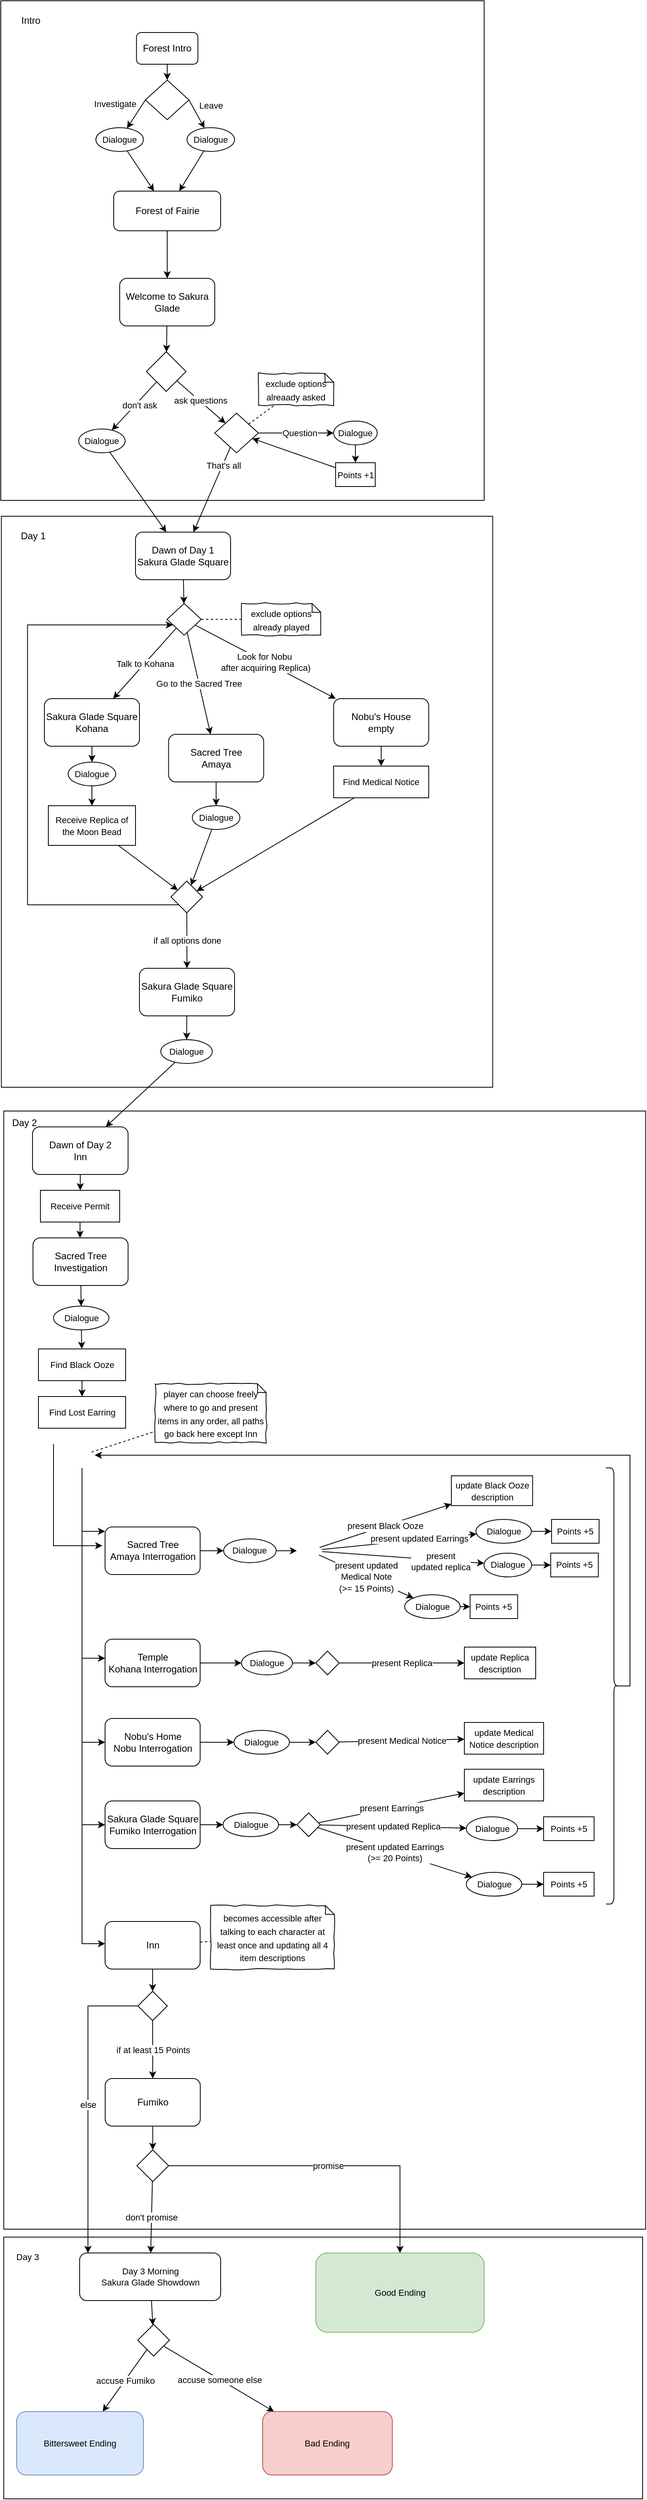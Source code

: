 <mxfile version="21.5.0" type="device">
  <diagram id="C5RBs43oDa-KdzZeNtuy" name="Page-1">
    <mxGraphModel dx="1059" dy="675" grid="1" gridSize="10" guides="1" tooltips="1" connect="1" arrows="1" fold="1" page="1" pageScale="1" pageWidth="827" pageHeight="1169" math="0" shadow="0">
      <root>
        <mxCell id="WIyWlLk6GJQsqaUBKTNV-0" />
        <mxCell id="WIyWlLk6GJQsqaUBKTNV-1" parent="WIyWlLk6GJQsqaUBKTNV-0" />
        <mxCell id="Tx0HjF_n2Jl848Rfjk3a-55" value="" style="rounded=0;whiteSpace=wrap;html=1;fontFamily=Helvetica;fontSize=11;fontColor=default;" parent="WIyWlLk6GJQsqaUBKTNV-1" vertex="1">
          <mxGeometry x="13.75" y="2850" width="806.25" height="330" as="geometry" />
        </mxCell>
        <mxCell id="T1DTE1MOMbU-z8p3hKDX-42" value="" style="rounded=0;whiteSpace=wrap;html=1;strokeColor=default;fontFamily=Helvetica;fontSize=11;fontColor=default;fillColor=default;" parent="WIyWlLk6GJQsqaUBKTNV-1" vertex="1">
          <mxGeometry x="13.75" y="1430" width="810" height="1410" as="geometry" />
        </mxCell>
        <mxCell id="7MKRyOwVHsWjaKdlt9Hi-30" value="" style="rounded=0;whiteSpace=wrap;html=1;strokeColor=default;fontFamily=Helvetica;fontSize=11;fontColor=default;fillColor=default;" parent="WIyWlLk6GJQsqaUBKTNV-1" vertex="1">
          <mxGeometry x="10.75" y="680" width="620" height="720" as="geometry" />
        </mxCell>
        <mxCell id="6UDPlUxUBq1qnUhSFTvR-61" value="" style="rounded=0;whiteSpace=wrap;html=1;shadow=0;strokeColor=default;strokeWidth=1;fontFamily=Helvetica;fontSize=12;fontColor=default;fillColor=default;" parent="WIyWlLk6GJQsqaUBKTNV-1" vertex="1">
          <mxGeometry x="10" y="30" width="610" height="630" as="geometry" />
        </mxCell>
        <mxCell id="7MKRyOwVHsWjaKdlt9Hi-7" style="edgeStyle=none;rounded=0;orthogonalLoop=1;jettySize=auto;html=1;shadow=0;labelBackgroundColor=none;strokeColor=default;strokeWidth=1;fontFamily=Helvetica;fontSize=11;fontColor=default;endArrow=classic;endFill=1;endSize=6;" parent="WIyWlLk6GJQsqaUBKTNV-1" source="WIyWlLk6GJQsqaUBKTNV-3" target="7MKRyOwVHsWjaKdlt9Hi-8" edge="1">
          <mxGeometry relative="1" as="geometry">
            <mxPoint x="220.0" y="160" as="targetPoint" />
          </mxGeometry>
        </mxCell>
        <mxCell id="WIyWlLk6GJQsqaUBKTNV-3" value="Forest Intro" style="rounded=1;whiteSpace=wrap;html=1;fontSize=12;glass=0;strokeWidth=1;shadow=0;" parent="WIyWlLk6GJQsqaUBKTNV-1" vertex="1">
          <mxGeometry x="181.25" y="70" width="77.5" height="40" as="geometry" />
        </mxCell>
        <mxCell id="WIyWlLk6GJQsqaUBKTNV-4" value="Leave" style="rounded=0;html=1;jettySize=auto;orthogonalLoop=1;fontSize=11;endArrow=classic;endFill=1;endSize=6;strokeWidth=1;shadow=0;labelBackgroundColor=none;exitX=1;exitY=0.5;exitDx=0;exitDy=0;" parent="WIyWlLk6GJQsqaUBKTNV-1" source="7MKRyOwVHsWjaKdlt9Hi-8" target="7MKRyOwVHsWjaKdlt9Hi-2" edge="1">
          <mxGeometry x="0.008" y="20" relative="1" as="geometry">
            <mxPoint y="-1" as="offset" />
            <mxPoint x="10" y="210" as="targetPoint" />
            <mxPoint x="220" y="250" as="sourcePoint" />
          </mxGeometry>
        </mxCell>
        <mxCell id="WIyWlLk6GJQsqaUBKTNV-5" value="Investigate" style="rounded=0;html=1;jettySize=auto;orthogonalLoop=1;fontSize=11;endArrow=classic;endFill=1;endSize=6;strokeWidth=1;shadow=0;labelBackgroundColor=none;exitX=0;exitY=0.5;exitDx=0;exitDy=0;" parent="WIyWlLk6GJQsqaUBKTNV-1" source="7MKRyOwVHsWjaKdlt9Hi-8" target="7MKRyOwVHsWjaKdlt9Hi-0" edge="1">
          <mxGeometry x="0.116" y="-30" relative="1" as="geometry">
            <mxPoint y="1" as="offset" />
            <mxPoint x="20" y="210" as="targetPoint" />
            <mxPoint x="265" y="205" as="sourcePoint" />
          </mxGeometry>
        </mxCell>
        <mxCell id="6UDPlUxUBq1qnUhSFTvR-5" style="rounded=0;orthogonalLoop=1;jettySize=auto;html=1;fontFamily=Helvetica;fontSize=12;fontColor=default;endArrow=classic;endFill=1;" parent="WIyWlLk6GJQsqaUBKTNV-1" source="WIyWlLk6GJQsqaUBKTNV-11" target="6UDPlUxUBq1qnUhSFTvR-36" edge="1">
          <mxGeometry relative="1" as="geometry">
            <mxPoint x="220" y="340" as="targetPoint" />
          </mxGeometry>
        </mxCell>
        <mxCell id="WIyWlLk6GJQsqaUBKTNV-11" value="Forest of Fairie" style="rounded=1;whiteSpace=wrap;html=1;fontSize=12;glass=0;strokeWidth=1;shadow=0;" parent="WIyWlLk6GJQsqaUBKTNV-1" vertex="1">
          <mxGeometry x="152.5" y="270" width="135" height="50" as="geometry" />
        </mxCell>
        <mxCell id="6UDPlUxUBq1qnUhSFTvR-2" value="Intro" style="text;strokeColor=none;align=center;fillColor=none;html=1;verticalAlign=middle;whiteSpace=wrap;rounded=0;" parent="WIyWlLk6GJQsqaUBKTNV-1" vertex="1">
          <mxGeometry x="17.5" y="40" width="60" height="30" as="geometry" />
        </mxCell>
        <mxCell id="6UDPlUxUBq1qnUhSFTvR-9" value="You look weird! What are you?" style="shape=connector;rounded=0;orthogonalLoop=1;jettySize=auto;html=1;shadow=0;labelBackgroundColor=none;strokeColor=default;strokeWidth=1;fontFamily=Helvetica;fontSize=11;fontColor=default;endArrow=block;endFill=0;endSize=8;exitX=1;exitY=0.5;exitDx=0;exitDy=0;exitPerimeter=0;" parent="WIyWlLk6GJQsqaUBKTNV-1" edge="1">
          <mxGeometry x="1" y="73" relative="1" as="geometry">
            <mxPoint x="270.241" y="430.196" as="targetPoint" />
            <mxPoint x="5" y="12" as="offset" />
          </mxGeometry>
        </mxCell>
        <mxCell id="6UDPlUxUBq1qnUhSFTvR-19" value="You&#39;re... a talking mushroom?" style="shape=connector;rounded=0;orthogonalLoop=1;jettySize=auto;html=1;shadow=0;labelBackgroundColor=none;strokeColor=default;strokeWidth=1;fontFamily=Helvetica;fontSize=11;fontColor=default;endArrow=block;endFill=0;endSize=8;exitX=0;exitY=0.5;exitDx=0;exitDy=0;exitPerimeter=0;" parent="WIyWlLk6GJQsqaUBKTNV-1" edge="1">
          <mxGeometry x="1" y="-42" relative="1" as="geometry">
            <mxPoint x="-4" y="4" as="offset" />
            <mxPoint x="164.047" y="430.336" as="targetPoint" />
          </mxGeometry>
        </mxCell>
        <mxCell id="6UDPlUxUBq1qnUhSFTvR-33" value="A little help would be nice" style="shape=connector;rounded=0;orthogonalLoop=1;jettySize=auto;html=1;shadow=0;labelBackgroundColor=none;strokeColor=default;strokeWidth=1;fontFamily=Helvetica;fontSize=12;fontColor=default;endArrow=block;endFill=0;endSize=8;exitX=0;exitY=0.5;exitDx=0;exitDy=0;" parent="WIyWlLk6GJQsqaUBKTNV-1" edge="1">
          <mxGeometry x="1" y="-56" relative="1" as="geometry">
            <mxPoint x="-3" y="4" as="offset" />
            <mxPoint x="175.067" y="585.127" as="targetPoint" />
          </mxGeometry>
        </mxCell>
        <mxCell id="6UDPlUxUBq1qnUhSFTvR-41" style="shape=connector;rounded=0;orthogonalLoop=1;jettySize=auto;html=1;shadow=0;labelBackgroundColor=none;strokeColor=default;strokeWidth=1;fontFamily=Helvetica;fontSize=12;fontColor=default;endArrow=classic;endFill=1;endSize=6;" parent="WIyWlLk6GJQsqaUBKTNV-1" source="6UDPlUxUBq1qnUhSFTvR-36" target="6UDPlUxUBq1qnUhSFTvR-42" edge="1">
          <mxGeometry relative="1" as="geometry">
            <mxPoint x="218.79" y="822.5" as="targetPoint" />
          </mxGeometry>
        </mxCell>
        <mxCell id="6UDPlUxUBq1qnUhSFTvR-36" value="Welcome to Sakura Glade" style="whiteSpace=wrap;html=1;rounded=1;shadow=0;strokeWidth=1;" parent="WIyWlLk6GJQsqaUBKTNV-1" vertex="1">
          <mxGeometry x="160.04" y="380" width="120" height="60" as="geometry" />
        </mxCell>
        <mxCell id="6UDPlUxUBq1qnUhSFTvR-44" value="" style="shape=connector;rounded=0;orthogonalLoop=1;jettySize=auto;html=1;shadow=0;labelBackgroundColor=none;strokeColor=default;strokeWidth=1;fontFamily=Helvetica;fontSize=12;fontColor=default;endArrow=classic;endFill=1;endSize=6;" parent="WIyWlLk6GJQsqaUBKTNV-1" source="6UDPlUxUBq1qnUhSFTvR-42" target="7MKRyOwVHsWjaKdlt9Hi-23" edge="1">
          <mxGeometry x="0.117" y="28" relative="1" as="geometry">
            <mxPoint x="1" as="offset" />
            <mxPoint x="340.219" y="582.5" as="targetPoint" />
          </mxGeometry>
        </mxCell>
        <mxCell id="Tx0HjF_n2Jl848Rfjk3a-66" value="don&#39;t ask" style="edgeLabel;html=1;align=center;verticalAlign=middle;resizable=0;points=[];fontSize=11;fontFamily=Helvetica;fontColor=default;" parent="6UDPlUxUBq1qnUhSFTvR-44" vertex="1" connectable="0">
          <mxGeometry x="-0.139" y="4" relative="1" as="geometry">
            <mxPoint as="offset" />
          </mxGeometry>
        </mxCell>
        <mxCell id="6UDPlUxUBq1qnUhSFTvR-49" value="&lt;font style=&quot;font-size: 11px;&quot;&gt;&lt;br&gt;&lt;/font&gt;" style="shape=connector;rounded=0;orthogonalLoop=1;jettySize=auto;html=1;shadow=0;labelBackgroundColor=none;strokeColor=default;strokeWidth=1;fontFamily=Helvetica;fontSize=12;fontColor=default;endArrow=classic;endFill=1;endSize=6;" parent="WIyWlLk6GJQsqaUBKTNV-1" source="6UDPlUxUBq1qnUhSFTvR-42" target="6UDPlUxUBq1qnUhSFTvR-50" edge="1">
          <mxGeometry x="0.137" y="2" relative="1" as="geometry">
            <mxPoint x="218.79" y="862.5" as="targetPoint" />
            <mxPoint as="offset" />
          </mxGeometry>
        </mxCell>
        <mxCell id="Tx0HjF_n2Jl848Rfjk3a-68" value="ask questions" style="edgeLabel;html=1;align=center;verticalAlign=middle;resizable=0;points=[];fontSize=11;fontFamily=Helvetica;fontColor=default;" parent="6UDPlUxUBq1qnUhSFTvR-49" vertex="1" connectable="0">
          <mxGeometry x="-0.048" y="1" relative="1" as="geometry">
            <mxPoint as="offset" />
          </mxGeometry>
        </mxCell>
        <mxCell id="6UDPlUxUBq1qnUhSFTvR-42" value="" style="rhombus;whiteSpace=wrap;html=1;shadow=0;strokeColor=default;strokeWidth=1;fontFamily=Helvetica;fontSize=12;fontColor=default;fillColor=default;" parent="WIyWlLk6GJQsqaUBKTNV-1" vertex="1">
          <mxGeometry x="193.79" y="472.5" width="50" height="50" as="geometry" />
        </mxCell>
        <mxCell id="6UDPlUxUBq1qnUhSFTvR-47" value="" style="shape=connector;rounded=0;orthogonalLoop=1;jettySize=auto;html=1;shadow=0;labelBackgroundColor=none;strokeColor=default;strokeWidth=1;fontFamily=Helvetica;fontSize=12;fontColor=default;endArrow=classic;endFill=1;endSize=6;" parent="WIyWlLk6GJQsqaUBKTNV-1" source="7MKRyOwVHsWjaKdlt9Hi-23" target="6UDPlUxUBq1qnUhSFTvR-63" edge="1">
          <mxGeometry relative="1" as="geometry">
            <mxPoint x="355.766" y="960" as="sourcePoint" />
            <mxPoint x="236.778" y="1030" as="targetPoint" />
          </mxGeometry>
        </mxCell>
        <mxCell id="6UDPlUxUBq1qnUhSFTvR-51" value="&lt;font style=&quot;font-size: 11px;&quot;&gt;&lt;br&gt;&lt;/font&gt;" style="shape=connector;rounded=0;orthogonalLoop=1;jettySize=auto;html=1;shadow=0;labelBackgroundColor=none;strokeColor=default;strokeWidth=1;fontFamily=Helvetica;fontSize=12;fontColor=default;endArrow=classic;endFill=1;endSize=6;" parent="WIyWlLk6GJQsqaUBKTNV-1" source="6UDPlUxUBq1qnUhSFTvR-50" target="6UDPlUxUBq1qnUhSFTvR-63" edge="1">
          <mxGeometry x="-0.339" y="23" relative="1" as="geometry">
            <mxPoint as="offset" />
            <mxPoint x="208.75" y="1030" as="targetPoint" />
          </mxGeometry>
        </mxCell>
        <mxCell id="Tx0HjF_n2Jl848Rfjk3a-39" value="That&#39;s all" style="edgeLabel;html=1;align=center;verticalAlign=middle;resizable=0;points=[];fontSize=11;fontFamily=Helvetica;fontColor=default;" parent="6UDPlUxUBq1qnUhSFTvR-51" vertex="1" connectable="0">
          <mxGeometry x="-0.589" y="1" relative="1" as="geometry">
            <mxPoint as="offset" />
          </mxGeometry>
        </mxCell>
        <mxCell id="6UDPlUxUBq1qnUhSFTvR-54" value="" style="shape=connector;rounded=0;orthogonalLoop=1;jettySize=auto;html=1;shadow=0;labelBackgroundColor=none;strokeColor=default;strokeWidth=1;fontFamily=Helvetica;fontSize=12;fontColor=default;endArrow=classic;endFill=1;endSize=6;" parent="WIyWlLk6GJQsqaUBKTNV-1" source="6UDPlUxUBq1qnUhSFTvR-50" target="7MKRyOwVHsWjaKdlt9Hi-22" edge="1">
          <mxGeometry x="-0.366" y="14" relative="1" as="geometry">
            <mxPoint as="offset" />
            <mxPoint x="522.53" y="605" as="targetPoint" />
          </mxGeometry>
        </mxCell>
        <mxCell id="Tx0HjF_n2Jl848Rfjk3a-36" value="Question" style="edgeLabel;html=1;align=center;verticalAlign=middle;resizable=0;points=[];fontSize=11;fontFamily=Helvetica;fontColor=default;" parent="6UDPlUxUBq1qnUhSFTvR-54" vertex="1" connectable="0">
          <mxGeometry x="0.085" relative="1" as="geometry">
            <mxPoint as="offset" />
          </mxGeometry>
        </mxCell>
        <mxCell id="6UDPlUxUBq1qnUhSFTvR-50" value="" style="rhombus;whiteSpace=wrap;html=1;shadow=0;strokeColor=default;strokeWidth=1;fontFamily=Helvetica;fontSize=12;fontColor=default;fillColor=default;" parent="WIyWlLk6GJQsqaUBKTNV-1" vertex="1">
          <mxGeometry x="280.04" y="550" width="55" height="50" as="geometry" />
        </mxCell>
        <mxCell id="6UDPlUxUBq1qnUhSFTvR-55" style="shape=connector;rounded=0;orthogonalLoop=1;jettySize=auto;html=1;shadow=0;labelBackgroundColor=none;strokeColor=default;strokeWidth=1;fontFamily=Helvetica;fontSize=12;fontColor=default;endArrow=classic;endFill=1;endSize=6;" parent="WIyWlLk6GJQsqaUBKTNV-1" source="7MKRyOwVHsWjaKdlt9Hi-22" target="7MKRyOwVHsWjaKdlt9Hi-24" edge="1">
          <mxGeometry relative="1" as="geometry">
            <mxPoint x="417.53" y="575" as="targetPoint" />
            <mxPoint x="472.583" y="585" as="sourcePoint" />
          </mxGeometry>
        </mxCell>
        <mxCell id="6UDPlUxUBq1qnUhSFTvR-62" value="Day 1" style="text;html=1;strokeColor=none;fillColor=none;align=center;verticalAlign=middle;whiteSpace=wrap;rounded=0;fontSize=12;fontFamily=Helvetica;fontColor=default;" parent="WIyWlLk6GJQsqaUBKTNV-1" vertex="1">
          <mxGeometry x="20.75" y="690" width="60" height="30" as="geometry" />
        </mxCell>
        <mxCell id="6UDPlUxUBq1qnUhSFTvR-64" style="shape=connector;rounded=0;orthogonalLoop=1;jettySize=auto;html=1;shadow=0;labelBackgroundColor=none;strokeColor=default;strokeWidth=1;fontFamily=Helvetica;fontSize=12;fontColor=default;endArrow=classic;endFill=1;endSize=6;" parent="WIyWlLk6GJQsqaUBKTNV-1" source="6UDPlUxUBq1qnUhSFTvR-63" target="T1DTE1MOMbU-z8p3hKDX-0" edge="1">
          <mxGeometry relative="1" as="geometry">
            <mxPoint x="246.75" y="780" as="targetPoint" />
          </mxGeometry>
        </mxCell>
        <mxCell id="6UDPlUxUBq1qnUhSFTvR-63" value="Dawn of Day 1&lt;br&gt;Sakura Glade Square" style="rounded=1;whiteSpace=wrap;html=1;shadow=0;strokeColor=default;strokeWidth=1;fontFamily=Helvetica;fontSize=12;fontColor=default;fillColor=default;" parent="WIyWlLk6GJQsqaUBKTNV-1" vertex="1">
          <mxGeometry x="180" y="700" width="120" height="60" as="geometry" />
        </mxCell>
        <mxCell id="7MKRyOwVHsWjaKdlt9Hi-4" style="edgeStyle=none;shape=connector;rounded=0;orthogonalLoop=1;jettySize=auto;html=1;shadow=0;labelBackgroundColor=none;strokeColor=default;strokeWidth=1;fontFamily=Helvetica;fontSize=11;fontColor=default;endArrow=classic;endFill=1;endSize=6;" parent="WIyWlLk6GJQsqaUBKTNV-1" source="7MKRyOwVHsWjaKdlt9Hi-0" target="WIyWlLk6GJQsqaUBKTNV-11" edge="1">
          <mxGeometry relative="1" as="geometry" />
        </mxCell>
        <mxCell id="7MKRyOwVHsWjaKdlt9Hi-0" value="Dialogue" style="ellipse;whiteSpace=wrap;html=1;fontFamily=Helvetica;fontSize=11;fontColor=default;" parent="WIyWlLk6GJQsqaUBKTNV-1" vertex="1">
          <mxGeometry x="130" y="190" width="60" height="30" as="geometry" />
        </mxCell>
        <mxCell id="7MKRyOwVHsWjaKdlt9Hi-5" style="edgeStyle=none;shape=connector;rounded=0;orthogonalLoop=1;jettySize=auto;html=1;shadow=0;labelBackgroundColor=none;strokeColor=default;strokeWidth=1;fontFamily=Helvetica;fontSize=11;fontColor=default;endArrow=classic;endFill=1;endSize=6;" parent="WIyWlLk6GJQsqaUBKTNV-1" source="7MKRyOwVHsWjaKdlt9Hi-2" target="WIyWlLk6GJQsqaUBKTNV-11" edge="1">
          <mxGeometry relative="1" as="geometry" />
        </mxCell>
        <mxCell id="7MKRyOwVHsWjaKdlt9Hi-2" value="Dialogue" style="ellipse;whiteSpace=wrap;html=1;fontFamily=Helvetica;fontSize=11;fontColor=default;" parent="WIyWlLk6GJQsqaUBKTNV-1" vertex="1">
          <mxGeometry x="245" y="190" width="60" height="30" as="geometry" />
        </mxCell>
        <mxCell id="7MKRyOwVHsWjaKdlt9Hi-8" value="" style="rhombus;whiteSpace=wrap;html=1;fontFamily=Helvetica;fontSize=11;fontColor=default;" parent="WIyWlLk6GJQsqaUBKTNV-1" vertex="1">
          <mxGeometry x="192.5" y="130" width="55" height="50" as="geometry" />
        </mxCell>
        <mxCell id="7MKRyOwVHsWjaKdlt9Hi-22" value="Dialogue" style="ellipse;whiteSpace=wrap;html=1;strokeColor=default;fontFamily=Helvetica;fontSize=11;fontColor=default;fillColor=default;" parent="WIyWlLk6GJQsqaUBKTNV-1" vertex="1">
          <mxGeometry x="430.04" y="560" width="55" height="30" as="geometry" />
        </mxCell>
        <mxCell id="7MKRyOwVHsWjaKdlt9Hi-23" value="Dialogue" style="ellipse;whiteSpace=wrap;html=1;strokeColor=default;fontFamily=Helvetica;fontSize=11;fontColor=default;fillColor=default;" parent="WIyWlLk6GJQsqaUBKTNV-1" vertex="1">
          <mxGeometry x="108.32" y="570" width="58.57" height="30" as="geometry" />
        </mxCell>
        <mxCell id="7MKRyOwVHsWjaKdlt9Hi-25" style="edgeStyle=none;shape=connector;rounded=0;orthogonalLoop=1;jettySize=auto;html=1;shadow=0;labelBackgroundColor=none;strokeColor=default;strokeWidth=1;fontFamily=Helvetica;fontSize=11;fontColor=default;endArrow=classic;endFill=1;endSize=6;" parent="WIyWlLk6GJQsqaUBKTNV-1" source="7MKRyOwVHsWjaKdlt9Hi-24" target="6UDPlUxUBq1qnUhSFTvR-50" edge="1">
          <mxGeometry relative="1" as="geometry" />
        </mxCell>
        <mxCell id="7MKRyOwVHsWjaKdlt9Hi-24" value="Points +1" style="rounded=0;whiteSpace=wrap;html=1;strokeColor=default;fontFamily=Helvetica;fontSize=11;fontColor=default;fillColor=default;" parent="WIyWlLk6GJQsqaUBKTNV-1" vertex="1">
          <mxGeometry x="432.54" y="612.5" width="50" height="30" as="geometry" />
        </mxCell>
        <mxCell id="T1DTE1MOMbU-z8p3hKDX-4" value="Talk to Kohana" style="edgeStyle=none;shape=connector;rounded=0;orthogonalLoop=1;jettySize=auto;html=1;labelBackgroundColor=default;strokeColor=default;fontFamily=Helvetica;fontSize=11;fontColor=default;endArrow=classic;" parent="WIyWlLk6GJQsqaUBKTNV-1" source="T1DTE1MOMbU-z8p3hKDX-0" target="T1DTE1MOMbU-z8p3hKDX-9" edge="1">
          <mxGeometry relative="1" as="geometry">
            <mxPoint x="161.418" y="900" as="targetPoint" />
          </mxGeometry>
        </mxCell>
        <mxCell id="T1DTE1MOMbU-z8p3hKDX-7" value="Go to the Sacred Tree" style="edgeStyle=none;shape=connector;rounded=0;orthogonalLoop=1;jettySize=auto;html=1;labelBackgroundColor=default;strokeColor=default;fontFamily=Helvetica;fontSize=11;fontColor=default;endArrow=classic;" parent="WIyWlLk6GJQsqaUBKTNV-1" source="T1DTE1MOMbU-z8p3hKDX-0" target="T1DTE1MOMbU-z8p3hKDX-8" edge="1">
          <mxGeometry relative="1" as="geometry">
            <mxPoint x="383.75" y="910" as="targetPoint" />
          </mxGeometry>
        </mxCell>
        <mxCell id="T1DTE1MOMbU-z8p3hKDX-15" value="Look for Nobu&amp;nbsp;&lt;br&gt;after acquiring Replica)" style="edgeStyle=none;shape=connector;rounded=0;orthogonalLoop=1;jettySize=auto;html=1;labelBackgroundColor=default;strokeColor=default;fontFamily=Helvetica;fontSize=11;fontColor=default;endArrow=classic;" parent="WIyWlLk6GJQsqaUBKTNV-1" source="T1DTE1MOMbU-z8p3hKDX-0" target="T1DTE1MOMbU-z8p3hKDX-16" edge="1">
          <mxGeometry x="-0.001" relative="1" as="geometry">
            <mxPoint x="603.75" y="910" as="targetPoint" />
            <mxPoint as="offset" />
          </mxGeometry>
        </mxCell>
        <mxCell id="T1DTE1MOMbU-z8p3hKDX-0" value="" style="rhombus;whiteSpace=wrap;html=1;fontSize=11;" parent="WIyWlLk6GJQsqaUBKTNV-1" vertex="1">
          <mxGeometry x="219.75" y="790" width="43.25" height="40" as="geometry" />
        </mxCell>
        <mxCell id="T1DTE1MOMbU-z8p3hKDX-13" style="edgeStyle=none;shape=connector;rounded=0;orthogonalLoop=1;jettySize=auto;html=1;labelBackgroundColor=default;strokeColor=default;fontFamily=Helvetica;fontSize=11;fontColor=default;endArrow=classic;" parent="WIyWlLk6GJQsqaUBKTNV-1" source="T1DTE1MOMbU-z8p3hKDX-8" target="T1DTE1MOMbU-z8p3hKDX-14" edge="1">
          <mxGeometry relative="1" as="geometry">
            <mxPoint x="353.75" y="1040" as="targetPoint" />
          </mxGeometry>
        </mxCell>
        <mxCell id="T1DTE1MOMbU-z8p3hKDX-8" value="&lt;font style=&quot;font-size: 12px;&quot;&gt;Sacred Tree&lt;br&gt;Amaya&lt;/font&gt;" style="rounded=1;whiteSpace=wrap;html=1;fontFamily=Helvetica;fontSize=11;fontColor=default;" parent="WIyWlLk6GJQsqaUBKTNV-1" vertex="1">
          <mxGeometry x="221.75" y="955" width="120" height="60" as="geometry" />
        </mxCell>
        <mxCell id="T1DTE1MOMbU-z8p3hKDX-11" style="edgeStyle=none;shape=connector;rounded=0;orthogonalLoop=1;jettySize=auto;html=1;labelBackgroundColor=default;strokeColor=default;fontFamily=Helvetica;fontSize=11;fontColor=default;endArrow=classic;" parent="WIyWlLk6GJQsqaUBKTNV-1" source="T1DTE1MOMbU-z8p3hKDX-9" target="T1DTE1MOMbU-z8p3hKDX-12" edge="1">
          <mxGeometry relative="1" as="geometry">
            <mxPoint x="123.748" y="1050" as="targetPoint" />
          </mxGeometry>
        </mxCell>
        <mxCell id="T1DTE1MOMbU-z8p3hKDX-9" value="&lt;font style=&quot;font-size: 12px;&quot;&gt;Sakura Glade Square&lt;br&gt;Kohana&lt;/font&gt;" style="rounded=1;whiteSpace=wrap;html=1;fontFamily=Helvetica;fontSize=11;fontColor=default;" parent="WIyWlLk6GJQsqaUBKTNV-1" vertex="1">
          <mxGeometry x="64.998" y="910" width="120" height="60" as="geometry" />
        </mxCell>
        <mxCell id="T1DTE1MOMbU-z8p3hKDX-20" style="edgeStyle=none;shape=connector;rounded=0;orthogonalLoop=1;jettySize=auto;html=1;labelBackgroundColor=default;strokeColor=default;fontFamily=Helvetica;fontSize=11;fontColor=default;endArrow=classic;" parent="WIyWlLk6GJQsqaUBKTNV-1" source="T1DTE1MOMbU-z8p3hKDX-12" target="dj7vZ8H88N9FHxcjNUMn-37" edge="1">
          <mxGeometry relative="1" as="geometry">
            <mxPoint x="-96.25" y="1010" as="targetPoint" />
          </mxGeometry>
        </mxCell>
        <mxCell id="T1DTE1MOMbU-z8p3hKDX-12" value="Dialogue" style="ellipse;whiteSpace=wrap;html=1;fontFamily=Helvetica;fontSize=11;fontColor=default;" parent="WIyWlLk6GJQsqaUBKTNV-1" vertex="1">
          <mxGeometry x="95" y="990" width="60" height="30" as="geometry" />
        </mxCell>
        <mxCell id="T1DTE1MOMbU-z8p3hKDX-22" style="edgeStyle=none;shape=connector;rounded=0;orthogonalLoop=1;jettySize=auto;html=1;labelBackgroundColor=default;strokeColor=default;fontFamily=Helvetica;fontSize=11;fontColor=default;endArrow=classic;" parent="WIyWlLk6GJQsqaUBKTNV-1" source="T1DTE1MOMbU-z8p3hKDX-14" target="T1DTE1MOMbU-z8p3hKDX-21" edge="1">
          <mxGeometry relative="1" as="geometry">
            <mxPoint x="310.55" y="1050.0" as="targetPoint" />
          </mxGeometry>
        </mxCell>
        <mxCell id="T1DTE1MOMbU-z8p3hKDX-14" value="Dialogue" style="ellipse;whiteSpace=wrap;html=1;fontFamily=Helvetica;fontSize=11;fontColor=default;" parent="WIyWlLk6GJQsqaUBKTNV-1" vertex="1">
          <mxGeometry x="251.75" y="1045" width="60" height="30" as="geometry" />
        </mxCell>
        <mxCell id="T1DTE1MOMbU-z8p3hKDX-17" style="edgeStyle=none;shape=connector;rounded=0;orthogonalLoop=1;jettySize=auto;html=1;labelBackgroundColor=default;strokeColor=default;fontFamily=Helvetica;fontSize=11;fontColor=default;endArrow=classic;" parent="WIyWlLk6GJQsqaUBKTNV-1" source="T1DTE1MOMbU-z8p3hKDX-16" target="T1DTE1MOMbU-z8p3hKDX-18" edge="1">
          <mxGeometry relative="1" as="geometry">
            <mxPoint x="623.75" y="1050" as="targetPoint" />
          </mxGeometry>
        </mxCell>
        <mxCell id="T1DTE1MOMbU-z8p3hKDX-16" value="&lt;font style=&quot;font-size: 12px;&quot;&gt;Nobu&#39;s House&lt;br&gt;empty&lt;/font&gt;" style="rounded=1;whiteSpace=wrap;html=1;fontFamily=Helvetica;fontSize=11;fontColor=default;" parent="WIyWlLk6GJQsqaUBKTNV-1" vertex="1">
          <mxGeometry x="430.04" y="910" width="120" height="60" as="geometry" />
        </mxCell>
        <mxCell id="T1DTE1MOMbU-z8p3hKDX-23" style="edgeStyle=none;shape=connector;rounded=0;orthogonalLoop=1;jettySize=auto;html=1;labelBackgroundColor=default;strokeColor=default;fontFamily=Helvetica;fontSize=11;fontColor=default;endArrow=classic;" parent="WIyWlLk6GJQsqaUBKTNV-1" source="T1DTE1MOMbU-z8p3hKDX-18" target="T1DTE1MOMbU-z8p3hKDX-21" edge="1">
          <mxGeometry relative="1" as="geometry">
            <mxPoint x="521.25" y="1045.0" as="targetPoint" />
          </mxGeometry>
        </mxCell>
        <mxCell id="T1DTE1MOMbU-z8p3hKDX-18" value="Find Medical Notice" style="rounded=0;whiteSpace=wrap;html=1;fontFamily=Helvetica;fontSize=11;fontColor=default;" parent="WIyWlLk6GJQsqaUBKTNV-1" vertex="1">
          <mxGeometry x="430.04" y="995" width="120" height="40" as="geometry" />
        </mxCell>
        <mxCell id="T1DTE1MOMbU-z8p3hKDX-24" style="edgeStyle=orthogonalEdgeStyle;shape=connector;rounded=0;orthogonalLoop=1;jettySize=auto;html=1;labelBackgroundColor=default;strokeColor=default;fontFamily=Helvetica;fontSize=11;fontColor=default;endArrow=classic;" parent="WIyWlLk6GJQsqaUBKTNV-1" source="T1DTE1MOMbU-z8p3hKDX-21" target="T1DTE1MOMbU-z8p3hKDX-0" edge="1">
          <mxGeometry relative="1" as="geometry">
            <mxPoint x="196.015" y="817.853" as="targetPoint" />
            <mxPoint x="311.87" y="1160" as="sourcePoint" />
            <Array as="points">
              <mxPoint x="43.75" y="1170" />
              <mxPoint x="43.75" y="817" />
            </Array>
          </mxGeometry>
        </mxCell>
        <mxCell id="T1DTE1MOMbU-z8p3hKDX-25" value="if all options done" style="edgeStyle=none;shape=connector;rounded=0;orthogonalLoop=1;jettySize=auto;html=1;labelBackgroundColor=default;strokeColor=default;fontFamily=Helvetica;fontSize=11;fontColor=default;endArrow=classic;" parent="WIyWlLk6GJQsqaUBKTNV-1" source="T1DTE1MOMbU-z8p3hKDX-21" target="T1DTE1MOMbU-z8p3hKDX-26" edge="1">
          <mxGeometry relative="1" as="geometry">
            <mxPoint x="353.75" y="1260" as="targetPoint" />
          </mxGeometry>
        </mxCell>
        <mxCell id="T1DTE1MOMbU-z8p3hKDX-21" value="" style="rhombus;whiteSpace=wrap;html=1;fontFamily=Helvetica;fontSize=11;fontColor=default;" parent="WIyWlLk6GJQsqaUBKTNV-1" vertex="1">
          <mxGeometry x="224.75" y="1140" width="39.88" height="40" as="geometry" />
        </mxCell>
        <mxCell id="T1DTE1MOMbU-z8p3hKDX-31" style="edgeStyle=none;shape=connector;rounded=0;orthogonalLoop=1;jettySize=auto;html=1;labelBackgroundColor=default;strokeColor=default;fontFamily=Helvetica;fontSize=14;fontColor=default;endArrow=classic;" parent="WIyWlLk6GJQsqaUBKTNV-1" source="T1DTE1MOMbU-z8p3hKDX-26" target="T1DTE1MOMbU-z8p3hKDX-36" edge="1">
          <mxGeometry relative="1" as="geometry">
            <mxPoint x="353.75" y="1370" as="targetPoint" />
          </mxGeometry>
        </mxCell>
        <mxCell id="T1DTE1MOMbU-z8p3hKDX-26" value="&lt;font style=&quot;font-size: 12px;&quot;&gt;Sakura Glade Square&lt;br&gt;Fumiko&lt;/font&gt;" style="rounded=1;whiteSpace=wrap;html=1;fontFamily=Helvetica;fontSize=11;fontColor=default;" parent="WIyWlLk6GJQsqaUBKTNV-1" vertex="1">
          <mxGeometry x="185" y="1250" width="120" height="60" as="geometry" />
        </mxCell>
        <mxCell id="T1DTE1MOMbU-z8p3hKDX-27" value="&lt;font style=&quot;font-size: 11px;&quot;&gt;exclude options already played&lt;/font&gt;" style="shape=note;strokeWidth=1;fontSize=14;size=11;whiteSpace=wrap;html=1;rounded=0;shadow=0;comic=1;fillColor=none;strokeColor=default;fontFamily=Helvetica;fontColor=default;" parent="WIyWlLk6GJQsqaUBKTNV-1" vertex="1">
          <mxGeometry x="313.75" y="790" width="100" height="40" as="geometry" />
        </mxCell>
        <mxCell id="T1DTE1MOMbU-z8p3hKDX-28" value="" style="endArrow=none;dashed=1;html=1;rounded=0;labelBackgroundColor=default;strokeColor=default;fontFamily=Helvetica;fontSize=11;fontColor=default;shape=connector;" parent="WIyWlLk6GJQsqaUBKTNV-1" source="T1DTE1MOMbU-z8p3hKDX-0" target="T1DTE1MOMbU-z8p3hKDX-27" edge="1">
          <mxGeometry width="50" height="50" relative="1" as="geometry">
            <mxPoint x="463.75" y="810" as="sourcePoint" />
            <mxPoint x="353.75" y="830" as="targetPoint" />
          </mxGeometry>
        </mxCell>
        <mxCell id="T1DTE1MOMbU-z8p3hKDX-29" value="&lt;font style=&quot;font-size: 11px;&quot;&gt;exclude options alreaady asked&lt;/font&gt;" style="shape=note;strokeWidth=1;fontSize=14;size=11;whiteSpace=wrap;html=1;rounded=0;shadow=0;comic=1;fillColor=none;strokeColor=default;fontFamily=Helvetica;fontColor=default;" parent="WIyWlLk6GJQsqaUBKTNV-1" vertex="1">
          <mxGeometry x="335.04" y="500" width="95" height="40" as="geometry" />
        </mxCell>
        <mxCell id="T1DTE1MOMbU-z8p3hKDX-30" value="" style="endArrow=none;dashed=1;html=1;rounded=0;labelBackgroundColor=default;strokeColor=default;fontFamily=Helvetica;fontSize=14;fontColor=default;shape=connector;" parent="WIyWlLk6GJQsqaUBKTNV-1" source="6UDPlUxUBq1qnUhSFTvR-50" target="T1DTE1MOMbU-z8p3hKDX-29" edge="1">
          <mxGeometry width="50" height="50" relative="1" as="geometry">
            <mxPoint x="1002.53" y="555" as="sourcePoint" />
            <mxPoint x="892.53" y="575" as="targetPoint" />
          </mxGeometry>
        </mxCell>
        <mxCell id="T1DTE1MOMbU-z8p3hKDX-37" style="edgeStyle=none;shape=connector;rounded=0;orthogonalLoop=1;jettySize=auto;html=1;labelBackgroundColor=default;strokeColor=default;fontFamily=Helvetica;fontSize=14;fontColor=default;endArrow=classic;" parent="WIyWlLk6GJQsqaUBKTNV-1" source="T1DTE1MOMbU-z8p3hKDX-36" target="T1DTE1MOMbU-z8p3hKDX-41" edge="1">
          <mxGeometry relative="1" as="geometry">
            <mxPoint x="353.13" y="1480" as="targetPoint" />
          </mxGeometry>
        </mxCell>
        <mxCell id="T1DTE1MOMbU-z8p3hKDX-36" value="Dialogue" style="ellipse;whiteSpace=wrap;html=1;strokeColor=default;fontFamily=Helvetica;fontSize=11;fontColor=default;fillColor=default;" parent="WIyWlLk6GJQsqaUBKTNV-1" vertex="1">
          <mxGeometry x="211.88" y="1340" width="65" height="30" as="geometry" />
        </mxCell>
        <mxCell id="dj7vZ8H88N9FHxcjNUMn-0" style="edgeStyle=orthogonalEdgeStyle;rounded=0;orthogonalLoop=1;jettySize=auto;html=1;" parent="WIyWlLk6GJQsqaUBKTNV-1" source="T1DTE1MOMbU-z8p3hKDX-41" target="dj7vZ8H88N9FHxcjNUMn-7" edge="1">
          <mxGeometry relative="1" as="geometry">
            <mxPoint x="110.635" y="1550" as="targetPoint" />
          </mxGeometry>
        </mxCell>
        <mxCell id="T1DTE1MOMbU-z8p3hKDX-41" value="&lt;font style=&quot;font-size: 12px;&quot;&gt;Dawn of Day 2&lt;br&gt;Inn&lt;br&gt;&lt;/font&gt;" style="rounded=1;whiteSpace=wrap;html=1;strokeColor=default;fontFamily=Helvetica;fontSize=11;fontColor=default;fillColor=default;" parent="WIyWlLk6GJQsqaUBKTNV-1" vertex="1">
          <mxGeometry x="50.02" y="1450" width="120.62" height="60" as="geometry" />
        </mxCell>
        <mxCell id="T1DTE1MOMbU-z8p3hKDX-43" value="&lt;font style=&quot;font-size: 12px;&quot;&gt;Day 2&lt;/font&gt;" style="text;html=1;strokeColor=none;fillColor=none;align=center;verticalAlign=middle;whiteSpace=wrap;rounded=0;fontSize=11;fontFamily=Helvetica;fontColor=default;" parent="WIyWlLk6GJQsqaUBKTNV-1" vertex="1">
          <mxGeometry x="10" y="1430" width="60" height="30" as="geometry" />
        </mxCell>
        <mxCell id="dj7vZ8H88N9FHxcjNUMn-9" style="edgeStyle=orthogonalEdgeStyle;rounded=0;orthogonalLoop=1;jettySize=auto;html=1;fontFamily=Helvetica;fontSize=12;fontColor=default;" parent="WIyWlLk6GJQsqaUBKTNV-1" source="dj7vZ8H88N9FHxcjNUMn-7" target="dj7vZ8H88N9FHxcjNUMn-10" edge="1">
          <mxGeometry relative="1" as="geometry">
            <mxPoint x="110.65" y="1640" as="targetPoint" />
          </mxGeometry>
        </mxCell>
        <mxCell id="dj7vZ8H88N9FHxcjNUMn-7" value="&lt;font style=&quot;font-size: 11px;&quot;&gt;Receive Permit&lt;/font&gt;" style="rounded=0;whiteSpace=wrap;html=1;strokeColor=default;fontFamily=Helvetica;fontSize=12;fontColor=default;fillColor=default;" parent="WIyWlLk6GJQsqaUBKTNV-1" vertex="1">
          <mxGeometry x="60.02" y="1530" width="100" height="40" as="geometry" />
        </mxCell>
        <mxCell id="dj7vZ8H88N9FHxcjNUMn-14" style="edgeStyle=none;shape=connector;rounded=0;orthogonalLoop=1;jettySize=auto;html=1;labelBackgroundColor=default;strokeColor=default;fontFamily=Helvetica;fontSize=12;fontColor=default;endArrow=classic;" parent="WIyWlLk6GJQsqaUBKTNV-1" source="dj7vZ8H88N9FHxcjNUMn-10" target="dj7vZ8H88N9FHxcjNUMn-24" edge="1">
          <mxGeometry relative="1" as="geometry">
            <mxPoint x="110.65" y="1710" as="targetPoint" />
          </mxGeometry>
        </mxCell>
        <mxCell id="dj7vZ8H88N9FHxcjNUMn-10" value="Sacred Tree&lt;br&gt;Investigation" style="rounded=1;whiteSpace=wrap;html=1;strokeColor=default;fontFamily=Helvetica;fontSize=12;fontColor=default;fillColor=default;" parent="WIyWlLk6GJQsqaUBKTNV-1" vertex="1">
          <mxGeometry x="50.65" y="1590" width="120" height="60" as="geometry" />
        </mxCell>
        <mxCell id="dj7vZ8H88N9FHxcjNUMn-20" style="edgeStyle=none;shape=connector;rounded=0;orthogonalLoop=1;jettySize=auto;html=1;labelBackgroundColor=default;strokeColor=default;fontFamily=Helvetica;fontSize=12;fontColor=default;endArrow=classic;" parent="WIyWlLk6GJQsqaUBKTNV-1" source="dj7vZ8H88N9FHxcjNUMn-19" target="dj7vZ8H88N9FHxcjNUMn-21" edge="1">
          <mxGeometry relative="1" as="geometry">
            <mxPoint x="120.64" y="1760" as="targetPoint" />
          </mxGeometry>
        </mxCell>
        <mxCell id="dj7vZ8H88N9FHxcjNUMn-19" value="&lt;font style=&quot;font-size: 11px;&quot;&gt;Find Black Ooze&lt;/font&gt;" style="rounded=0;whiteSpace=wrap;html=1;strokeColor=default;fontFamily=Helvetica;fontSize=12;fontColor=default;fillColor=default;" parent="WIyWlLk6GJQsqaUBKTNV-1" vertex="1">
          <mxGeometry x="57.51" y="1730" width="109.99" height="40" as="geometry" />
        </mxCell>
        <mxCell id="dj7vZ8H88N9FHxcjNUMn-22" style="edgeStyle=orthogonalEdgeStyle;shape=connector;rounded=0;orthogonalLoop=1;jettySize=auto;html=1;labelBackgroundColor=default;strokeColor=default;fontFamily=Helvetica;fontSize=12;fontColor=default;endArrow=classic;" parent="WIyWlLk6GJQsqaUBKTNV-1" edge="1">
          <mxGeometry relative="1" as="geometry">
            <mxPoint x="138.11" y="1978.059" as="targetPoint" />
            <Array as="points">
              <mxPoint x="76.53" y="1978" />
            </Array>
            <mxPoint x="76.53" y="1850" as="sourcePoint" />
          </mxGeometry>
        </mxCell>
        <mxCell id="dj7vZ8H88N9FHxcjNUMn-21" value="&lt;font style=&quot;font-size: 11px;&quot;&gt;Find Lost Earring&lt;/font&gt;" style="rounded=0;whiteSpace=wrap;html=1;strokeColor=default;fontFamily=Helvetica;fontSize=12;fontColor=default;fillColor=default;" parent="WIyWlLk6GJQsqaUBKTNV-1" vertex="1">
          <mxGeometry x="57.51" y="1790" width="110" height="40" as="geometry" />
        </mxCell>
        <mxCell id="dj7vZ8H88N9FHxcjNUMn-25" style="edgeStyle=none;shape=connector;rounded=0;orthogonalLoop=1;jettySize=auto;html=1;labelBackgroundColor=default;strokeColor=default;fontFamily=Helvetica;fontSize=12;fontColor=default;endArrow=classic;" parent="WIyWlLk6GJQsqaUBKTNV-1" source="dj7vZ8H88N9FHxcjNUMn-24" target="dj7vZ8H88N9FHxcjNUMn-19" edge="1">
          <mxGeometry relative="1" as="geometry">
            <mxPoint x="112.505" y="1880" as="targetPoint" />
          </mxGeometry>
        </mxCell>
        <mxCell id="dj7vZ8H88N9FHxcjNUMn-24" value="&lt;font style=&quot;font-size: 11px;&quot;&gt;Dialogue&lt;/font&gt;" style="ellipse;whiteSpace=wrap;html=1;rounded=0;strokeColor=default;fontFamily=Helvetica;fontSize=12;fontColor=default;fillColor=default;" parent="WIyWlLk6GJQsqaUBKTNV-1" vertex="1">
          <mxGeometry x="76.53" y="1676" width="69.97" height="30" as="geometry" />
        </mxCell>
        <mxCell id="dj7vZ8H88N9FHxcjNUMn-27" style="edgeStyle=orthogonalEdgeStyle;shape=connector;rounded=0;orthogonalLoop=1;jettySize=auto;html=1;labelBackgroundColor=default;strokeColor=default;fontFamily=Helvetica;fontSize=12;fontColor=default;endArrow=classic;" parent="WIyWlLk6GJQsqaUBKTNV-1" source="dj7vZ8H88N9FHxcjNUMn-26" target="dj7vZ8H88N9FHxcjNUMn-31" edge="1">
          <mxGeometry relative="1" as="geometry">
            <mxPoint x="91.58" y="1957.45" as="targetPoint" />
            <mxPoint x="114.012" y="1896.003" as="sourcePoint" />
            <Array as="points">
              <mxPoint x="112" y="1960" />
            </Array>
          </mxGeometry>
        </mxCell>
        <mxCell id="dj7vZ8H88N9FHxcjNUMn-28" style="edgeStyle=orthogonalEdgeStyle;shape=connector;rounded=0;orthogonalLoop=1;jettySize=auto;html=1;labelBackgroundColor=default;strokeColor=default;fontFamily=Helvetica;fontSize=12;fontColor=default;endArrow=classic;" parent="WIyWlLk6GJQsqaUBKTNV-1" source="dj7vZ8H88N9FHxcjNUMn-26" target="dj7vZ8H88N9FHxcjNUMn-32" edge="1">
          <mxGeometry relative="1" as="geometry">
            <mxPoint x="143.348" y="2027.45" as="targetPoint" />
            <mxPoint x="109.894" y="1900.121" as="sourcePoint" />
            <Array as="points">
              <mxPoint x="112" y="2120" />
            </Array>
          </mxGeometry>
        </mxCell>
        <mxCell id="dj7vZ8H88N9FHxcjNUMn-29" style="edgeStyle=orthogonalEdgeStyle;shape=connector;rounded=0;orthogonalLoop=1;jettySize=auto;html=1;labelBackgroundColor=default;strokeColor=default;fontFamily=Helvetica;fontSize=12;fontColor=default;endArrow=classic;" parent="WIyWlLk6GJQsqaUBKTNV-1" source="dj7vZ8H88N9FHxcjNUMn-26" target="dj7vZ8H88N9FHxcjNUMn-33" edge="1">
          <mxGeometry relative="1" as="geometry">
            <mxPoint x="387.52" y="1950" as="targetPoint" />
            <Array as="points">
              <mxPoint x="112" y="2226" />
            </Array>
          </mxGeometry>
        </mxCell>
        <mxCell id="dj7vZ8H88N9FHxcjNUMn-30" style="edgeStyle=orthogonalEdgeStyle;shape=connector;rounded=0;orthogonalLoop=1;jettySize=auto;html=1;labelBackgroundColor=default;strokeColor=default;fontFamily=Helvetica;fontSize=12;fontColor=default;endArrow=classic;" parent="WIyWlLk6GJQsqaUBKTNV-1" source="dj7vZ8H88N9FHxcjNUMn-26" target="dj7vZ8H88N9FHxcjNUMn-35" edge="1">
          <mxGeometry relative="1" as="geometry">
            <mxPoint x="567.52" y="1950" as="targetPoint" />
            <Array as="points">
              <mxPoint x="113" y="2330" />
            </Array>
          </mxGeometry>
        </mxCell>
        <mxCell id="dj7vZ8H88N9FHxcjNUMn-55" style="edgeStyle=orthogonalEdgeStyle;shape=connector;rounded=0;orthogonalLoop=1;jettySize=auto;html=1;labelBackgroundColor=default;strokeColor=default;fontFamily=Helvetica;fontSize=12;fontColor=default;endArrow=classic;" parent="WIyWlLk6GJQsqaUBKTNV-1" source="dj7vZ8H88N9FHxcjNUMn-26" target="dj7vZ8H88N9FHxcjNUMn-56" edge="1">
          <mxGeometry relative="1" as="geometry">
            <mxPoint x="787.52" y="1970" as="targetPoint" />
            <Array as="points">
              <mxPoint x="113" y="2480" />
            </Array>
          </mxGeometry>
        </mxCell>
        <mxCell id="dj7vZ8H88N9FHxcjNUMn-26" value="" style="rhombus;whiteSpace=wrap;html=1;rounded=0;shadow=0;glass=0;comic=1;strokeColor=#FFFFFF;align=left;fontFamily=Helvetica;fontSize=12;fontColor=default;fillColor=default;" parent="WIyWlLk6GJQsqaUBKTNV-1" vertex="1">
          <mxGeometry x="96.505" y="1848" width="32" height="32" as="geometry" />
        </mxCell>
        <mxCell id="dj7vZ8H88N9FHxcjNUMn-39" style="edgeStyle=none;shape=connector;rounded=0;orthogonalLoop=1;jettySize=auto;html=1;labelBackgroundColor=default;strokeColor=default;fontFamily=Helvetica;fontSize=12;fontColor=default;endArrow=classic;" parent="WIyWlLk6GJQsqaUBKTNV-1" source="dj7vZ8H88N9FHxcjNUMn-31" target="dj7vZ8H88N9FHxcjNUMn-40" edge="1">
          <mxGeometry relative="1" as="geometry">
            <mxPoint x="201.58" y="2047.45" as="targetPoint" />
          </mxGeometry>
        </mxCell>
        <mxCell id="dj7vZ8H88N9FHxcjNUMn-31" value="Sacred Tree&lt;br&gt;Amaya Interrogation" style="rounded=1;whiteSpace=wrap;html=1;strokeColor=default;fontFamily=Helvetica;fontSize=12;fontColor=default;fillColor=default;" parent="WIyWlLk6GJQsqaUBKTNV-1" vertex="1">
          <mxGeometry x="141.58" y="1954.45" width="120" height="60" as="geometry" />
        </mxCell>
        <mxCell id="dj7vZ8H88N9FHxcjNUMn-49" style="edgeStyle=none;shape=connector;rounded=0;orthogonalLoop=1;jettySize=auto;html=1;labelBackgroundColor=default;strokeColor=default;fontFamily=Helvetica;fontSize=12;fontColor=default;endArrow=classic;" parent="WIyWlLk6GJQsqaUBKTNV-1" source="dj7vZ8H88N9FHxcjNUMn-32" target="dj7vZ8H88N9FHxcjNUMn-50" edge="1">
          <mxGeometry relative="1" as="geometry">
            <mxPoint x="195.94" y="2181" as="targetPoint" />
          </mxGeometry>
        </mxCell>
        <mxCell id="dj7vZ8H88N9FHxcjNUMn-32" value="Temple&lt;br&gt;Kohana Interrogation" style="rounded=1;whiteSpace=wrap;html=1;strokeColor=default;fontFamily=Helvetica;fontSize=12;fontColor=default;fillColor=default;" parent="WIyWlLk6GJQsqaUBKTNV-1" vertex="1">
          <mxGeometry x="141.58" y="2096" width="120" height="60" as="geometry" />
        </mxCell>
        <mxCell id="dj7vZ8H88N9FHxcjNUMn-68" style="edgeStyle=none;shape=connector;rounded=0;orthogonalLoop=1;jettySize=auto;html=1;labelBackgroundColor=default;strokeColor=default;fontFamily=Helvetica;fontSize=12;fontColor=default;endArrow=classic;" parent="WIyWlLk6GJQsqaUBKTNV-1" source="dj7vZ8H88N9FHxcjNUMn-33" target="dj7vZ8H88N9FHxcjNUMn-69" edge="1">
          <mxGeometry relative="1" as="geometry">
            <mxPoint x="307.52" y="2190" as="targetPoint" />
          </mxGeometry>
        </mxCell>
        <mxCell id="dj7vZ8H88N9FHxcjNUMn-33" value="Nobu&#39;s Home&lt;br&gt;Nobu Interrogation" style="rounded=1;whiteSpace=wrap;html=1;strokeColor=default;fontFamily=Helvetica;fontSize=12;fontColor=default;fillColor=default;" parent="WIyWlLk6GJQsqaUBKTNV-1" vertex="1">
          <mxGeometry x="141.58" y="2196" width="120" height="60" as="geometry" />
        </mxCell>
        <mxCell id="dj7vZ8H88N9FHxcjNUMn-80" style="edgeStyle=none;shape=connector;rounded=0;orthogonalLoop=1;jettySize=auto;html=1;labelBackgroundColor=default;strokeColor=default;fontFamily=Helvetica;fontSize=12;fontColor=default;endArrow=classic;" parent="WIyWlLk6GJQsqaUBKTNV-1" source="dj7vZ8H88N9FHxcjNUMn-35" target="dj7vZ8H88N9FHxcjNUMn-76" edge="1">
          <mxGeometry relative="1" as="geometry" />
        </mxCell>
        <mxCell id="dj7vZ8H88N9FHxcjNUMn-35" value="Sakura Glade Square&lt;br&gt;Fumiko Interrogation" style="rounded=1;whiteSpace=wrap;html=1;strokeColor=default;fontFamily=Helvetica;fontSize=12;fontColor=default;fillColor=default;" parent="WIyWlLk6GJQsqaUBKTNV-1" vertex="1">
          <mxGeometry x="141.58" y="2300" width="120" height="60" as="geometry" />
        </mxCell>
        <mxCell id="Tx0HjF_n2Jl848Rfjk3a-23" style="edgeStyle=none;shape=connector;rounded=0;orthogonalLoop=1;jettySize=auto;html=1;labelBackgroundColor=default;strokeColor=default;fontFamily=Helvetica;fontSize=11;fontColor=default;endArrow=classic;" parent="WIyWlLk6GJQsqaUBKTNV-1" source="dj7vZ8H88N9FHxcjNUMn-37" target="T1DTE1MOMbU-z8p3hKDX-21" edge="1">
          <mxGeometry relative="1" as="geometry">
            <mxPoint x="125" y="1100.0" as="targetPoint" />
          </mxGeometry>
        </mxCell>
        <mxCell id="dj7vZ8H88N9FHxcjNUMn-37" value="&lt;font style=&quot;font-size: 11px;&quot;&gt;Receive Replica of the Moon Bead&lt;/font&gt;" style="rounded=0;whiteSpace=wrap;html=1;strokeColor=default;fontFamily=Helvetica;fontSize=12;fontColor=default;fillColor=default;" parent="WIyWlLk6GJQsqaUBKTNV-1" vertex="1">
          <mxGeometry x="70" y="1045" width="110" height="50" as="geometry" />
        </mxCell>
        <mxCell id="dj7vZ8H88N9FHxcjNUMn-41" style="edgeStyle=none;shape=connector;rounded=0;orthogonalLoop=1;jettySize=auto;html=1;labelBackgroundColor=default;strokeColor=default;fontFamily=Helvetica;fontSize=12;fontColor=default;endArrow=classic;" parent="WIyWlLk6GJQsqaUBKTNV-1" source="dj7vZ8H88N9FHxcjNUMn-40" target="dj7vZ8H88N9FHxcjNUMn-42" edge="1">
          <mxGeometry relative="1" as="geometry">
            <mxPoint x="346.58" y="2038.45" as="targetPoint" />
          </mxGeometry>
        </mxCell>
        <mxCell id="dj7vZ8H88N9FHxcjNUMn-40" value="&lt;font style=&quot;font-size: 11px;&quot;&gt;Dialogue&lt;/font&gt;" style="ellipse;whiteSpace=wrap;html=1;rounded=0;strokeColor=default;fontFamily=Helvetica;fontSize=12;fontColor=default;fillColor=default;" parent="WIyWlLk6GJQsqaUBKTNV-1" vertex="1">
          <mxGeometry x="291.25" y="1969.45" width="66.25" height="30" as="geometry" />
        </mxCell>
        <mxCell id="dj7vZ8H88N9FHxcjNUMn-43" value="&lt;font style=&quot;font-size: 11px;&quot;&gt;present Black Ooze&lt;/font&gt;" style="edgeStyle=none;shape=connector;rounded=0;orthogonalLoop=1;jettySize=auto;html=1;labelBackgroundColor=default;strokeColor=default;fontFamily=Helvetica;fontSize=12;fontColor=default;endArrow=classic;" parent="WIyWlLk6GJQsqaUBKTNV-1" source="dj7vZ8H88N9FHxcjNUMn-42" target="dj7vZ8H88N9FHxcjNUMn-44" edge="1">
          <mxGeometry relative="1" as="geometry">
            <mxPoint x="470.31" y="1998.45" as="targetPoint" />
          </mxGeometry>
        </mxCell>
        <mxCell id="dj7vZ8H88N9FHxcjNUMn-45" value="&lt;font style=&quot;font-size: 11px;&quot;&gt;present updated&lt;br&gt;Medical Note&lt;br&gt;(&amp;gt;= 15 Points)&lt;br&gt;&lt;/font&gt;" style="edgeStyle=none;shape=connector;rounded=0;orthogonalLoop=1;jettySize=auto;html=1;labelBackgroundColor=default;strokeColor=default;fontFamily=Helvetica;fontSize=12;fontColor=default;endArrow=classic;" parent="WIyWlLk6GJQsqaUBKTNV-1" source="dj7vZ8H88N9FHxcjNUMn-42" target="dj7vZ8H88N9FHxcjNUMn-48" edge="1">
          <mxGeometry x="-0.0" relative="1" as="geometry">
            <mxPoint x="511.23" y="1923.336" as="targetPoint" />
            <mxPoint as="offset" />
          </mxGeometry>
        </mxCell>
        <mxCell id="Tx0HjF_n2Jl848Rfjk3a-6" style="rounded=0;orthogonalLoop=1;jettySize=auto;html=1;" parent="WIyWlLk6GJQsqaUBKTNV-1" source="dj7vZ8H88N9FHxcjNUMn-42" target="Tx0HjF_n2Jl848Rfjk3a-7" edge="1">
          <mxGeometry relative="1" as="geometry">
            <mxPoint x="543.75" y="2060" as="targetPoint" />
          </mxGeometry>
        </mxCell>
        <mxCell id="Tx0HjF_n2Jl848Rfjk3a-8" value="present updated Earrings" style="edgeLabel;html=1;align=center;verticalAlign=middle;resizable=0;points=[];" parent="Tx0HjF_n2Jl848Rfjk3a-6" vertex="1" connectable="0">
          <mxGeometry x="0.263" y="2" relative="1" as="geometry">
            <mxPoint as="offset" />
          </mxGeometry>
        </mxCell>
        <mxCell id="wCaUfHLs_jQNqA13D1QE-0" style="rounded=0;orthogonalLoop=1;jettySize=auto;html=1;" parent="WIyWlLk6GJQsqaUBKTNV-1" source="dj7vZ8H88N9FHxcjNUMn-42" target="wCaUfHLs_jQNqA13D1QE-3" edge="1">
          <mxGeometry relative="1" as="geometry">
            <mxPoint x="979.862" y="2070" as="targetPoint" />
          </mxGeometry>
        </mxCell>
        <mxCell id="wCaUfHLs_jQNqA13D1QE-4" value="present&lt;br&gt;updated replica" style="edgeLabel;html=1;align=center;verticalAlign=middle;resizable=0;points=[];" parent="wCaUfHLs_jQNqA13D1QE-0" vertex="1" connectable="0">
          <mxGeometry x="0.558" y="-1" relative="1" as="geometry">
            <mxPoint x="-10" as="offset" />
          </mxGeometry>
        </mxCell>
        <mxCell id="dj7vZ8H88N9FHxcjNUMn-42" value="" style="rhombus;whiteSpace=wrap;html=1;rounded=0;shadow=0;glass=0;comic=1;strokeColor=#FFFFFF;align=left;fontFamily=Helvetica;fontSize=12;fontColor=#333333;fillColor=none;strokeWidth=1;" parent="WIyWlLk6GJQsqaUBKTNV-1" vertex="1">
          <mxGeometry x="383.75" y="1968.45" width="32" height="32" as="geometry" />
        </mxCell>
        <mxCell id="dj7vZ8H88N9FHxcjNUMn-44" value="&lt;font style=&quot;font-size: 11px;&quot;&gt;update Black Ooze description&lt;/font&gt;" style="rounded=0;whiteSpace=wrap;html=1;strokeColor=default;fontFamily=Helvetica;fontSize=12;fontColor=default;fillColor=default;" parent="WIyWlLk6GJQsqaUBKTNV-1" vertex="1">
          <mxGeometry x="578.62" y="1890" width="102.5" height="37.55" as="geometry" />
        </mxCell>
        <mxCell id="Tx0HjF_n2Jl848Rfjk3a-48" style="edgeStyle=none;shape=connector;rounded=0;orthogonalLoop=1;jettySize=auto;html=1;labelBackgroundColor=default;strokeColor=default;fontFamily=Helvetica;fontSize=11;fontColor=default;endArrow=classic;" parent="WIyWlLk6GJQsqaUBKTNV-1" source="dj7vZ8H88N9FHxcjNUMn-46" target="Tx0HjF_n2Jl848Rfjk3a-49" edge="1">
          <mxGeometry relative="1" as="geometry">
            <mxPoint x="210" y="2760" as="targetPoint" />
          </mxGeometry>
        </mxCell>
        <mxCell id="dj7vZ8H88N9FHxcjNUMn-46" value="Fumiko" style="rounded=1;whiteSpace=wrap;html=1;strokeColor=default;fontFamily=Helvetica;fontSize=12;fontColor=default;fillColor=default;" parent="WIyWlLk6GJQsqaUBKTNV-1" vertex="1">
          <mxGeometry x="141.75" y="2650" width="120" height="60" as="geometry" />
        </mxCell>
        <mxCell id="Tx0HjF_n2Jl848Rfjk3a-12" style="rounded=0;orthogonalLoop=1;jettySize=auto;html=1;" parent="WIyWlLk6GJQsqaUBKTNV-1" source="dj7vZ8H88N9FHxcjNUMn-48" target="Tx0HjF_n2Jl848Rfjk3a-13" edge="1">
          <mxGeometry relative="1" as="geometry">
            <mxPoint x="689.98" y="1980" as="targetPoint" />
          </mxGeometry>
        </mxCell>
        <mxCell id="dj7vZ8H88N9FHxcjNUMn-48" value="&lt;font style=&quot;font-size: 11px;&quot;&gt;Dialogue&lt;/font&gt;" style="ellipse;whiteSpace=wrap;html=1;rounded=0;strokeColor=default;fontFamily=Helvetica;fontSize=12;fontColor=default;fillColor=default;" parent="WIyWlLk6GJQsqaUBKTNV-1" vertex="1">
          <mxGeometry x="519.71" y="2040" width="70" height="30" as="geometry" />
        </mxCell>
        <mxCell id="dj7vZ8H88N9FHxcjNUMn-60" value="&lt;font style=&quot;font-size: 11px;&quot;&gt;present Replica&lt;/font&gt;" style="edgeStyle=none;shape=connector;rounded=0;orthogonalLoop=1;jettySize=auto;html=1;labelBackgroundColor=default;strokeColor=default;fontFamily=Helvetica;fontSize=12;fontColor=default;endArrow=classic;" parent="WIyWlLk6GJQsqaUBKTNV-1" source="dj7vZ8H88N9FHxcjNUMn-62" target="dj7vZ8H88N9FHxcjNUMn-61" edge="1">
          <mxGeometry relative="1" as="geometry">
            <mxPoint x="387.52" y="2090" as="targetPoint" />
            <mxPoint x="437.52" y="2120" as="sourcePoint" />
          </mxGeometry>
        </mxCell>
        <mxCell id="dj7vZ8H88N9FHxcjNUMn-63" value="" style="edgeStyle=none;shape=connector;rounded=0;orthogonalLoop=1;jettySize=auto;html=1;labelBackgroundColor=default;strokeColor=default;fontFamily=Helvetica;fontSize=12;fontColor=default;endArrow=classic;" parent="WIyWlLk6GJQsqaUBKTNV-1" source="dj7vZ8H88N9FHxcjNUMn-50" target="dj7vZ8H88N9FHxcjNUMn-62" edge="1">
          <mxGeometry relative="1" as="geometry" />
        </mxCell>
        <mxCell id="dj7vZ8H88N9FHxcjNUMn-50" value="&lt;font style=&quot;font-size: 11px;&quot;&gt;Dialogue&lt;/font&gt;" style="ellipse;whiteSpace=wrap;html=1;rounded=0;strokeColor=default;fontFamily=Helvetica;fontSize=12;fontColor=default;fillColor=default;" parent="WIyWlLk6GJQsqaUBKTNV-1" vertex="1">
          <mxGeometry x="313.75" y="2111" width="64.28" height="30" as="geometry" />
        </mxCell>
        <mxCell id="dj7vZ8H88N9FHxcjNUMn-51" value="&lt;font style=&quot;font-size: 11px;&quot;&gt;player can choose freely where to go and present items in any order, all paths go back here except Inn&lt;br&gt;&lt;/font&gt;" style="shape=note;strokeWidth=1;fontSize=14;size=11;whiteSpace=wrap;html=1;rounded=0;shadow=0;comic=1;fillColor=none;strokeColor=default;fontFamily=Helvetica;fontColor=default;" parent="WIyWlLk6GJQsqaUBKTNV-1" vertex="1">
          <mxGeometry x="205" y="1774" width="140" height="74" as="geometry" />
        </mxCell>
        <mxCell id="dj7vZ8H88N9FHxcjNUMn-52" value="" style="endArrow=none;dashed=1;html=1;rounded=0;labelBackgroundColor=default;strokeColor=default;fontFamily=Helvetica;fontSize=12;fontColor=default;shape=connector;" parent="WIyWlLk6GJQsqaUBKTNV-1" source="dj7vZ8H88N9FHxcjNUMn-26" target="dj7vZ8H88N9FHxcjNUMn-51" edge="1">
          <mxGeometry width="50" height="50" relative="1" as="geometry">
            <mxPoint x="240.64" y="1830" as="sourcePoint" />
            <mxPoint x="130.64" y="1850" as="targetPoint" />
          </mxGeometry>
        </mxCell>
        <mxCell id="dj7vZ8H88N9FHxcjNUMn-64" style="edgeStyle=none;shape=connector;rounded=0;orthogonalLoop=1;jettySize=auto;html=1;labelBackgroundColor=default;strokeColor=default;fontFamily=Helvetica;fontSize=12;fontColor=default;endArrow=classic;" parent="WIyWlLk6GJQsqaUBKTNV-1" source="dj7vZ8H88N9FHxcjNUMn-56" target="Tx0HjF_n2Jl848Rfjk3a-41" edge="1">
          <mxGeometry relative="1" as="geometry">
            <mxPoint x="197.964" y="2680" as="targetPoint" />
          </mxGeometry>
        </mxCell>
        <mxCell id="dj7vZ8H88N9FHxcjNUMn-56" value="Inn" style="rounded=1;whiteSpace=wrap;html=1;strokeColor=default;fontFamily=Helvetica;fontSize=12;fontColor=default;fillColor=default;" parent="WIyWlLk6GJQsqaUBKTNV-1" vertex="1">
          <mxGeometry x="141.58" y="2452" width="120" height="60" as="geometry" />
        </mxCell>
        <mxCell id="dj7vZ8H88N9FHxcjNUMn-57" value="&lt;font style=&quot;font-size: 11px;&quot;&gt;becomes accessible after talking to each character at least once and updating all 4 item descriptions&lt;/font&gt;" style="shape=note;strokeWidth=1;fontSize=14;size=11;whiteSpace=wrap;html=1;rounded=0;shadow=0;comic=1;fillColor=none;strokeColor=default;fontFamily=Helvetica;fontColor=default;" parent="WIyWlLk6GJQsqaUBKTNV-1" vertex="1">
          <mxGeometry x="274.75" y="2432" width="155.99" height="80" as="geometry" />
        </mxCell>
        <mxCell id="dj7vZ8H88N9FHxcjNUMn-58" value="" style="endArrow=none;dashed=1;html=1;rounded=0;labelBackgroundColor=default;strokeColor=default;fontFamily=Helvetica;fontSize=12;fontColor=default;shape=connector;" parent="WIyWlLk6GJQsqaUBKTNV-1" source="dj7vZ8H88N9FHxcjNUMn-56" target="dj7vZ8H88N9FHxcjNUMn-57" edge="1">
          <mxGeometry width="50" height="50" relative="1" as="geometry">
            <mxPoint x="220.33" y="2490.004" as="sourcePoint" />
            <mxPoint x="130.33" y="2502.29" as="targetPoint" />
          </mxGeometry>
        </mxCell>
        <mxCell id="dj7vZ8H88N9FHxcjNUMn-61" value="&lt;font style=&quot;font-size: 11px;&quot;&gt;update Replica description&lt;/font&gt;" style="rounded=0;whiteSpace=wrap;html=1;strokeColor=default;fontFamily=Helvetica;fontSize=12;fontColor=default;fillColor=default;" parent="WIyWlLk6GJQsqaUBKTNV-1" vertex="1">
          <mxGeometry x="595.02" y="2106" width="90" height="40" as="geometry" />
        </mxCell>
        <mxCell id="dj7vZ8H88N9FHxcjNUMn-62" value="" style="rhombus;whiteSpace=wrap;html=1;rounded=0;" parent="WIyWlLk6GJQsqaUBKTNV-1" vertex="1">
          <mxGeometry x="407.52" y="2111" width="29.52" height="30" as="geometry" />
        </mxCell>
        <mxCell id="dj7vZ8H88N9FHxcjNUMn-74" style="edgeStyle=none;shape=connector;rounded=0;orthogonalLoop=1;jettySize=auto;html=1;entryX=0;entryY=0.5;entryDx=0;entryDy=0;labelBackgroundColor=default;strokeColor=default;fontFamily=Helvetica;fontSize=12;fontColor=default;endArrow=classic;" parent="WIyWlLk6GJQsqaUBKTNV-1" source="dj7vZ8H88N9FHxcjNUMn-69" target="dj7vZ8H88N9FHxcjNUMn-72" edge="1">
          <mxGeometry relative="1" as="geometry" />
        </mxCell>
        <mxCell id="dj7vZ8H88N9FHxcjNUMn-69" value="&lt;font style=&quot;font-size: 11px;&quot;&gt;Dialogue&lt;/font&gt;" style="ellipse;whiteSpace=wrap;html=1;rounded=0;strokeColor=default;fontFamily=Helvetica;fontSize=12;fontColor=default;fillColor=default;" parent="WIyWlLk6GJQsqaUBKTNV-1" vertex="1">
          <mxGeometry x="304.26" y="2211" width="70" height="30" as="geometry" />
        </mxCell>
        <mxCell id="dj7vZ8H88N9FHxcjNUMn-70" value="&lt;font style=&quot;font-size: 11px;&quot;&gt;present Medical Notice&lt;/font&gt;" style="edgeStyle=none;shape=connector;rounded=0;orthogonalLoop=1;jettySize=auto;html=1;labelBackgroundColor=default;strokeColor=default;fontFamily=Helvetica;fontSize=12;fontColor=default;endArrow=classic;" parent="WIyWlLk6GJQsqaUBKTNV-1" source="dj7vZ8H88N9FHxcjNUMn-72" target="dj7vZ8H88N9FHxcjNUMn-71" edge="1">
          <mxGeometry relative="1" as="geometry">
            <mxPoint x="597.52" y="2186.11" as="targetPoint" />
            <mxPoint x="437.52" y="2220" as="sourcePoint" />
          </mxGeometry>
        </mxCell>
        <mxCell id="dj7vZ8H88N9FHxcjNUMn-71" value="&lt;font style=&quot;font-size: 11px;&quot;&gt;update Medical Notice description&lt;/font&gt;" style="rounded=0;whiteSpace=wrap;html=1;strokeColor=default;fontFamily=Helvetica;fontSize=12;fontColor=default;fillColor=default;" parent="WIyWlLk6GJQsqaUBKTNV-1" vertex="1">
          <mxGeometry x="595.02" y="2201" width="100" height="40" as="geometry" />
        </mxCell>
        <mxCell id="dj7vZ8H88N9FHxcjNUMn-72" value="" style="rhombus;whiteSpace=wrap;html=1;rounded=0;" parent="WIyWlLk6GJQsqaUBKTNV-1" vertex="1">
          <mxGeometry x="407.52" y="2211" width="29.52" height="30" as="geometry" />
        </mxCell>
        <mxCell id="dj7vZ8H88N9FHxcjNUMn-75" style="edgeStyle=none;shape=connector;rounded=0;orthogonalLoop=1;jettySize=auto;html=1;entryX=0;entryY=0.5;entryDx=0;entryDy=0;labelBackgroundColor=default;strokeColor=default;fontFamily=Helvetica;fontSize=12;fontColor=default;endArrow=classic;" parent="WIyWlLk6GJQsqaUBKTNV-1" source="dj7vZ8H88N9FHxcjNUMn-76" target="dj7vZ8H88N9FHxcjNUMn-79" edge="1">
          <mxGeometry relative="1" as="geometry" />
        </mxCell>
        <mxCell id="dj7vZ8H88N9FHxcjNUMn-76" value="&lt;font style=&quot;font-size: 11px;&quot;&gt;Dialogue&lt;/font&gt;" style="ellipse;whiteSpace=wrap;html=1;rounded=0;strokeColor=default;fontFamily=Helvetica;fontSize=12;fontColor=default;fillColor=default;" parent="WIyWlLk6GJQsqaUBKTNV-1" vertex="1">
          <mxGeometry x="290.5" y="2315" width="70" height="30" as="geometry" />
        </mxCell>
        <mxCell id="dj7vZ8H88N9FHxcjNUMn-77" value="&lt;font style=&quot;font-size: 11px;&quot;&gt;present Earrings&lt;/font&gt;" style="edgeStyle=none;shape=connector;rounded=0;orthogonalLoop=1;jettySize=auto;html=1;labelBackgroundColor=default;strokeColor=default;fontFamily=Helvetica;fontSize=12;fontColor=default;endArrow=classic;" parent="WIyWlLk6GJQsqaUBKTNV-1" source="dj7vZ8H88N9FHxcjNUMn-79" target="dj7vZ8H88N9FHxcjNUMn-78" edge="1">
          <mxGeometry relative="1" as="geometry">
            <mxPoint x="597.52" y="2276.11" as="targetPoint" />
            <mxPoint x="437.52" y="2310" as="sourcePoint" />
          </mxGeometry>
        </mxCell>
        <mxCell id="dj7vZ8H88N9FHxcjNUMn-78" value="&lt;font style=&quot;font-size: 11px;&quot;&gt;update Earrings description&lt;/font&gt;" style="rounded=0;whiteSpace=wrap;html=1;strokeColor=default;fontFamily=Helvetica;fontSize=12;fontColor=default;fillColor=default;" parent="WIyWlLk6GJQsqaUBKTNV-1" vertex="1">
          <mxGeometry x="595.02" y="2260" width="100" height="40" as="geometry" />
        </mxCell>
        <mxCell id="Tx0HjF_n2Jl848Rfjk3a-29" value="present updated Earrings&lt;br&gt;(&amp;gt;= 20 Points)" style="edgeStyle=none;shape=connector;rounded=0;orthogonalLoop=1;jettySize=auto;html=1;labelBackgroundColor=default;strokeColor=default;fontFamily=Helvetica;fontSize=11;fontColor=default;endArrow=classic;" parent="WIyWlLk6GJQsqaUBKTNV-1" source="dj7vZ8H88N9FHxcjNUMn-79" target="Tx0HjF_n2Jl848Rfjk3a-30" edge="1">
          <mxGeometry relative="1" as="geometry">
            <mxPoint x="473.75" y="2330.0" as="targetPoint" />
          </mxGeometry>
        </mxCell>
        <mxCell id="Tx0HjF_n2Jl848Rfjk3a-33" value="present updated Replica" style="edgeStyle=none;shape=connector;rounded=0;orthogonalLoop=1;jettySize=auto;html=1;labelBackgroundColor=default;strokeColor=default;fontFamily=Helvetica;fontSize=11;fontColor=default;endArrow=classic;" parent="WIyWlLk6GJQsqaUBKTNV-1" source="dj7vZ8H88N9FHxcjNUMn-79" target="Tx0HjF_n2Jl848Rfjk3a-43" edge="1">
          <mxGeometry relative="1" as="geometry">
            <mxPoint x="503.75" y="2400" as="targetPoint" />
          </mxGeometry>
        </mxCell>
        <mxCell id="dj7vZ8H88N9FHxcjNUMn-79" value="" style="rhombus;whiteSpace=wrap;html=1;rounded=0;" parent="WIyWlLk6GJQsqaUBKTNV-1" vertex="1">
          <mxGeometry x="383.75" y="2315" width="29.52" height="30" as="geometry" />
        </mxCell>
        <mxCell id="Tx0HjF_n2Jl848Rfjk3a-1" style="edgeStyle=orthogonalEdgeStyle;rounded=0;orthogonalLoop=1;jettySize=auto;html=1;exitX=0.1;exitY=0.5;exitDx=0;exitDy=0;exitPerimeter=0;" parent="WIyWlLk6GJQsqaUBKTNV-1" source="Tx0HjF_n2Jl848Rfjk3a-0" target="dj7vZ8H88N9FHxcjNUMn-26" edge="1">
          <mxGeometry relative="1" as="geometry">
            <Array as="points">
              <mxPoint x="804" y="2155" />
              <mxPoint x="804" y="1864" />
            </Array>
          </mxGeometry>
        </mxCell>
        <mxCell id="Tx0HjF_n2Jl848Rfjk3a-0" value="" style="shape=curlyBracket;whiteSpace=wrap;html=1;rounded=1;flipH=1;labelPosition=right;verticalLabelPosition=middle;align=left;verticalAlign=middle;" parent="WIyWlLk6GJQsqaUBKTNV-1" vertex="1">
          <mxGeometry x="773.75" y="1880" width="20" height="550" as="geometry" />
        </mxCell>
        <mxCell id="Tx0HjF_n2Jl848Rfjk3a-14" style="edgeStyle=none;shape=connector;rounded=0;orthogonalLoop=1;jettySize=auto;html=1;labelBackgroundColor=default;strokeColor=default;fontFamily=Helvetica;fontSize=11;fontColor=default;endArrow=classic;" parent="WIyWlLk6GJQsqaUBKTNV-1" source="Tx0HjF_n2Jl848Rfjk3a-7" target="Tx0HjF_n2Jl848Rfjk3a-15" edge="1">
          <mxGeometry relative="1" as="geometry">
            <mxPoint x="689.98" y="2025" as="targetPoint" />
          </mxGeometry>
        </mxCell>
        <mxCell id="Tx0HjF_n2Jl848Rfjk3a-7" value="&lt;font style=&quot;font-size: 11px;&quot;&gt;Dialogue&lt;/font&gt;" style="ellipse;whiteSpace=wrap;html=1;" parent="WIyWlLk6GJQsqaUBKTNV-1" vertex="1">
          <mxGeometry x="609.57" y="1945" width="70" height="30" as="geometry" />
        </mxCell>
        <mxCell id="Tx0HjF_n2Jl848Rfjk3a-13" value="Points +5" style="rounded=0;whiteSpace=wrap;html=1;fontFamily=Helvetica;fontSize=11;fontColor=default;" parent="WIyWlLk6GJQsqaUBKTNV-1" vertex="1">
          <mxGeometry x="602.25" y="2040" width="60" height="30" as="geometry" />
        </mxCell>
        <mxCell id="Tx0HjF_n2Jl848Rfjk3a-15" value="Points +5" style="rounded=0;whiteSpace=wrap;html=1;fontFamily=Helvetica;fontSize=11;fontColor=default;" parent="WIyWlLk6GJQsqaUBKTNV-1" vertex="1">
          <mxGeometry x="705.05" y="1945" width="60" height="30" as="geometry" />
        </mxCell>
        <mxCell id="Tx0HjF_n2Jl848Rfjk3a-28" style="edgeStyle=none;shape=connector;rounded=0;orthogonalLoop=1;jettySize=auto;html=1;labelBackgroundColor=default;strokeColor=default;fontFamily=Helvetica;fontSize=11;fontColor=default;endArrow=classic;" parent="WIyWlLk6GJQsqaUBKTNV-1" target="Tx0HjF_n2Jl848Rfjk3a-26" edge="1">
          <mxGeometry relative="1" as="geometry">
            <mxPoint x="675.02" y="2220" as="sourcePoint" />
          </mxGeometry>
        </mxCell>
        <mxCell id="Tx0HjF_n2Jl848Rfjk3a-31" style="edgeStyle=none;shape=connector;rounded=0;orthogonalLoop=1;jettySize=auto;html=1;labelBackgroundColor=default;strokeColor=default;fontFamily=Helvetica;fontSize=11;fontColor=default;endArrow=classic;" parent="WIyWlLk6GJQsqaUBKTNV-1" source="Tx0HjF_n2Jl848Rfjk3a-30" target="Tx0HjF_n2Jl848Rfjk3a-32" edge="1">
          <mxGeometry relative="1" as="geometry">
            <mxPoint x="693.75" y="2360.0" as="targetPoint" />
          </mxGeometry>
        </mxCell>
        <mxCell id="Tx0HjF_n2Jl848Rfjk3a-30" value="Dialogue" style="ellipse;whiteSpace=wrap;html=1;fontFamily=Helvetica;fontSize=11;fontColor=default;" parent="WIyWlLk6GJQsqaUBKTNV-1" vertex="1">
          <mxGeometry x="597.5" y="2390" width="70" height="30" as="geometry" />
        </mxCell>
        <mxCell id="Tx0HjF_n2Jl848Rfjk3a-32" value="Points +5" style="rounded=0;whiteSpace=wrap;html=1;fontFamily=Helvetica;fontSize=11;fontColor=default;" parent="WIyWlLk6GJQsqaUBKTNV-1" vertex="1">
          <mxGeometry x="695.02" y="2390" width="63.73" height="30" as="geometry" />
        </mxCell>
        <mxCell id="Tx0HjF_n2Jl848Rfjk3a-42" value="if at least 15 Points" style="edgeStyle=none;shape=connector;rounded=0;orthogonalLoop=1;jettySize=auto;html=1;labelBackgroundColor=default;strokeColor=default;fontFamily=Helvetica;fontSize=11;fontColor=default;endArrow=classic;" parent="WIyWlLk6GJQsqaUBKTNV-1" source="Tx0HjF_n2Jl848Rfjk3a-41" target="dj7vZ8H88N9FHxcjNUMn-46" edge="1">
          <mxGeometry x="0.014" relative="1" as="geometry">
            <mxPoint x="200.33" y="2710" as="targetPoint" />
            <mxPoint as="offset" />
          </mxGeometry>
        </mxCell>
        <mxCell id="Tx0HjF_n2Jl848Rfjk3a-46" value="else" style="edgeStyle=orthogonalEdgeStyle;shape=connector;rounded=0;orthogonalLoop=1;jettySize=auto;html=1;labelBackgroundColor=default;strokeColor=default;fontFamily=Helvetica;fontSize=11;fontColor=default;endArrow=classic;" parent="WIyWlLk6GJQsqaUBKTNV-1" source="Tx0HjF_n2Jl848Rfjk3a-41" target="Tx0HjF_n2Jl848Rfjk3a-52" edge="1">
          <mxGeometry relative="1" as="geometry">
            <mxPoint x="63" y="2560" as="targetPoint" />
            <Array as="points">
              <mxPoint x="120" y="2559" />
            </Array>
          </mxGeometry>
        </mxCell>
        <mxCell id="Tx0HjF_n2Jl848Rfjk3a-41" value="" style="rhombus;whiteSpace=wrap;html=1;fontFamily=Helvetica;fontSize=11;fontColor=default;" parent="WIyWlLk6GJQsqaUBKTNV-1" vertex="1">
          <mxGeometry x="183.07" y="2540" width="37.02" height="37.02" as="geometry" />
        </mxCell>
        <mxCell id="Tx0HjF_n2Jl848Rfjk3a-45" style="edgeStyle=none;shape=connector;rounded=0;orthogonalLoop=1;jettySize=auto;html=1;labelBackgroundColor=default;strokeColor=default;fontFamily=Helvetica;fontSize=11;fontColor=default;endArrow=classic;" parent="WIyWlLk6GJQsqaUBKTNV-1" source="Tx0HjF_n2Jl848Rfjk3a-43" target="Tx0HjF_n2Jl848Rfjk3a-44" edge="1">
          <mxGeometry relative="1" as="geometry" />
        </mxCell>
        <mxCell id="Tx0HjF_n2Jl848Rfjk3a-43" value="Dialogue" style="ellipse;whiteSpace=wrap;html=1;rounded=1;shadow=0;strokeWidth=1;comic=1;fontFamily=Helvetica;fontSize=11;fontColor=default;" parent="WIyWlLk6GJQsqaUBKTNV-1" vertex="1">
          <mxGeometry x="597.5" y="2320" width="64.75" height="30" as="geometry" />
        </mxCell>
        <mxCell id="Tx0HjF_n2Jl848Rfjk3a-44" value="Points +5" style="rounded=0;whiteSpace=wrap;html=1;fontFamily=Helvetica;fontSize=11;fontColor=default;" parent="WIyWlLk6GJQsqaUBKTNV-1" vertex="1">
          <mxGeometry x="695.02" y="2320" width="63.73" height="30" as="geometry" />
        </mxCell>
        <mxCell id="Tx0HjF_n2Jl848Rfjk3a-50" value="promise" style="edgeStyle=orthogonalEdgeStyle;shape=connector;rounded=0;orthogonalLoop=1;jettySize=auto;html=1;labelBackgroundColor=default;strokeColor=default;fontFamily=Helvetica;fontSize=11;fontColor=default;endArrow=classic;" parent="WIyWlLk6GJQsqaUBKTNV-1" source="Tx0HjF_n2Jl848Rfjk3a-49" target="Tx0HjF_n2Jl848Rfjk3a-53" edge="1">
          <mxGeometry relative="1" as="geometry">
            <mxPoint x="480" y="2760" as="targetPoint" />
          </mxGeometry>
        </mxCell>
        <mxCell id="Tx0HjF_n2Jl848Rfjk3a-51" value="don&#39;t promise" style="edgeStyle=none;shape=connector;rounded=0;orthogonalLoop=1;jettySize=auto;html=1;labelBackgroundColor=default;strokeColor=default;fontFamily=Helvetica;fontSize=11;fontColor=default;endArrow=classic;" parent="WIyWlLk6GJQsqaUBKTNV-1" source="Tx0HjF_n2Jl848Rfjk3a-49" target="Tx0HjF_n2Jl848Rfjk3a-52" edge="1">
          <mxGeometry x="-0.005" relative="1" as="geometry">
            <mxPoint x="201.75" y="2860" as="targetPoint" />
            <mxPoint as="offset" />
          </mxGeometry>
        </mxCell>
        <mxCell id="Tx0HjF_n2Jl848Rfjk3a-49" value="" style="rhombus;whiteSpace=wrap;html=1;fontFamily=Helvetica;fontSize=11;fontColor=default;" parent="WIyWlLk6GJQsqaUBKTNV-1" vertex="1">
          <mxGeometry x="181.75" y="2740" width="40" height="40" as="geometry" />
        </mxCell>
        <mxCell id="Tx0HjF_n2Jl848Rfjk3a-58" style="edgeStyle=none;shape=connector;rounded=0;orthogonalLoop=1;jettySize=auto;html=1;labelBackgroundColor=default;strokeColor=default;fontFamily=Helvetica;fontSize=11;fontColor=default;endArrow=classic;" parent="WIyWlLk6GJQsqaUBKTNV-1" source="Tx0HjF_n2Jl848Rfjk3a-52" target="Tx0HjF_n2Jl848Rfjk3a-59" edge="1">
          <mxGeometry relative="1" as="geometry">
            <mxPoint x="202.875" y="3010.0" as="targetPoint" />
          </mxGeometry>
        </mxCell>
        <mxCell id="Tx0HjF_n2Jl848Rfjk3a-52" value="Day 3 Morning&lt;br&gt;Sakura Glade Showdown" style="rounded=1;whiteSpace=wrap;html=1;fontFamily=Helvetica;fontSize=11;fontColor=default;" parent="WIyWlLk6GJQsqaUBKTNV-1" vertex="1">
          <mxGeometry x="109.5" y="2870" width="178" height="60" as="geometry" />
        </mxCell>
        <mxCell id="Tx0HjF_n2Jl848Rfjk3a-53" value="Good Ending" style="rounded=1;whiteSpace=wrap;html=1;fontFamily=Helvetica;fontSize=11;fillColor=#d5e8d4;strokeColor=#82b366;" parent="WIyWlLk6GJQsqaUBKTNV-1" vertex="1">
          <mxGeometry x="407.52" y="2870" width="212.48" height="100" as="geometry" />
        </mxCell>
        <mxCell id="Tx0HjF_n2Jl848Rfjk3a-56" value="Day 3" style="text;html=1;strokeColor=none;fillColor=none;align=center;verticalAlign=middle;whiteSpace=wrap;rounded=0;fontSize=11;fontFamily=Helvetica;fontColor=default;" parent="WIyWlLk6GJQsqaUBKTNV-1" vertex="1">
          <mxGeometry x="13.75" y="2860" width="60" height="30" as="geometry" />
        </mxCell>
        <mxCell id="Tx0HjF_n2Jl848Rfjk3a-60" value="accuse Fumiko" style="edgeStyle=none;shape=connector;rounded=0;orthogonalLoop=1;jettySize=auto;html=1;labelBackgroundColor=default;strokeColor=default;fontFamily=Helvetica;fontSize=11;fontColor=default;endArrow=classic;" parent="WIyWlLk6GJQsqaUBKTNV-1" source="Tx0HjF_n2Jl848Rfjk3a-59" target="Tx0HjF_n2Jl848Rfjk3a-61" edge="1">
          <mxGeometry relative="1" as="geometry">
            <mxPoint x="201.75" y="3110.0" as="targetPoint" />
          </mxGeometry>
        </mxCell>
        <mxCell id="Tx0HjF_n2Jl848Rfjk3a-62" style="edgeStyle=none;shape=connector;rounded=0;orthogonalLoop=1;jettySize=auto;html=1;labelBackgroundColor=default;strokeColor=default;fontFamily=Helvetica;fontSize=11;fontColor=default;endArrow=classic;" parent="WIyWlLk6GJQsqaUBKTNV-1" source="Tx0HjF_n2Jl848Rfjk3a-59" target="Tx0HjF_n2Jl848Rfjk3a-63" edge="1">
          <mxGeometry relative="1" as="geometry">
            <mxPoint x="320" y="3010.0" as="targetPoint" />
          </mxGeometry>
        </mxCell>
        <mxCell id="Tx0HjF_n2Jl848Rfjk3a-64" value="accuse someone else" style="edgeLabel;html=1;align=center;verticalAlign=middle;resizable=0;points=[];fontSize=11;fontFamily=Helvetica;fontColor=default;" parent="Tx0HjF_n2Jl848Rfjk3a-62" vertex="1" connectable="0">
          <mxGeometry x="0.015" y="-1" relative="1" as="geometry">
            <mxPoint as="offset" />
          </mxGeometry>
        </mxCell>
        <mxCell id="Tx0HjF_n2Jl848Rfjk3a-59" value="" style="rhombus;whiteSpace=wrap;html=1;fontFamily=Helvetica;fontSize=11;fontColor=default;" parent="WIyWlLk6GJQsqaUBKTNV-1" vertex="1">
          <mxGeometry x="182.87" y="2960" width="40" height="40" as="geometry" />
        </mxCell>
        <mxCell id="Tx0HjF_n2Jl848Rfjk3a-61" value="Bittersweet Ending" style="rounded=1;whiteSpace=wrap;html=1;fontFamily=Helvetica;fontSize=11;fillColor=#dae8fc;strokeColor=#6c8ebf;" parent="WIyWlLk6GJQsqaUBKTNV-1" vertex="1">
          <mxGeometry x="30.04" y="3070" width="159.96" height="80" as="geometry" />
        </mxCell>
        <mxCell id="Tx0HjF_n2Jl848Rfjk3a-63" value="Bad Ending" style="rounded=1;whiteSpace=wrap;html=1;fontFamily=Helvetica;fontSize=11;fillColor=#f8cecc;strokeColor=#b85450;" parent="WIyWlLk6GJQsqaUBKTNV-1" vertex="1">
          <mxGeometry x="340.44" y="3070" width="163.69" height="80" as="geometry" />
        </mxCell>
        <mxCell id="wCaUfHLs_jQNqA13D1QE-5" style="edgeStyle=orthogonalEdgeStyle;rounded=0;orthogonalLoop=1;jettySize=auto;html=1;" parent="WIyWlLk6GJQsqaUBKTNV-1" source="wCaUfHLs_jQNqA13D1QE-3" target="wCaUfHLs_jQNqA13D1QE-6" edge="1">
          <mxGeometry relative="1" as="geometry">
            <mxPoint x="949.93" y="2100" as="targetPoint" />
          </mxGeometry>
        </mxCell>
        <mxCell id="wCaUfHLs_jQNqA13D1QE-3" value="&lt;font style=&quot;font-size: 11px;&quot;&gt;Dialogue&lt;/font&gt;" style="ellipse;whiteSpace=wrap;html=1;" parent="WIyWlLk6GJQsqaUBKTNV-1" vertex="1">
          <mxGeometry x="619.8" y="1987.45" width="60.14" height="30" as="geometry" />
        </mxCell>
        <mxCell id="wCaUfHLs_jQNqA13D1QE-6" value="&lt;font style=&quot;font-size: 11px;&quot;&gt;Points +5&lt;/font&gt;" style="rounded=0;whiteSpace=wrap;html=1;" parent="WIyWlLk6GJQsqaUBKTNV-1" vertex="1">
          <mxGeometry x="703.98" y="1987.45" width="60.07" height="30" as="geometry" />
        </mxCell>
      </root>
    </mxGraphModel>
  </diagram>
</mxfile>
